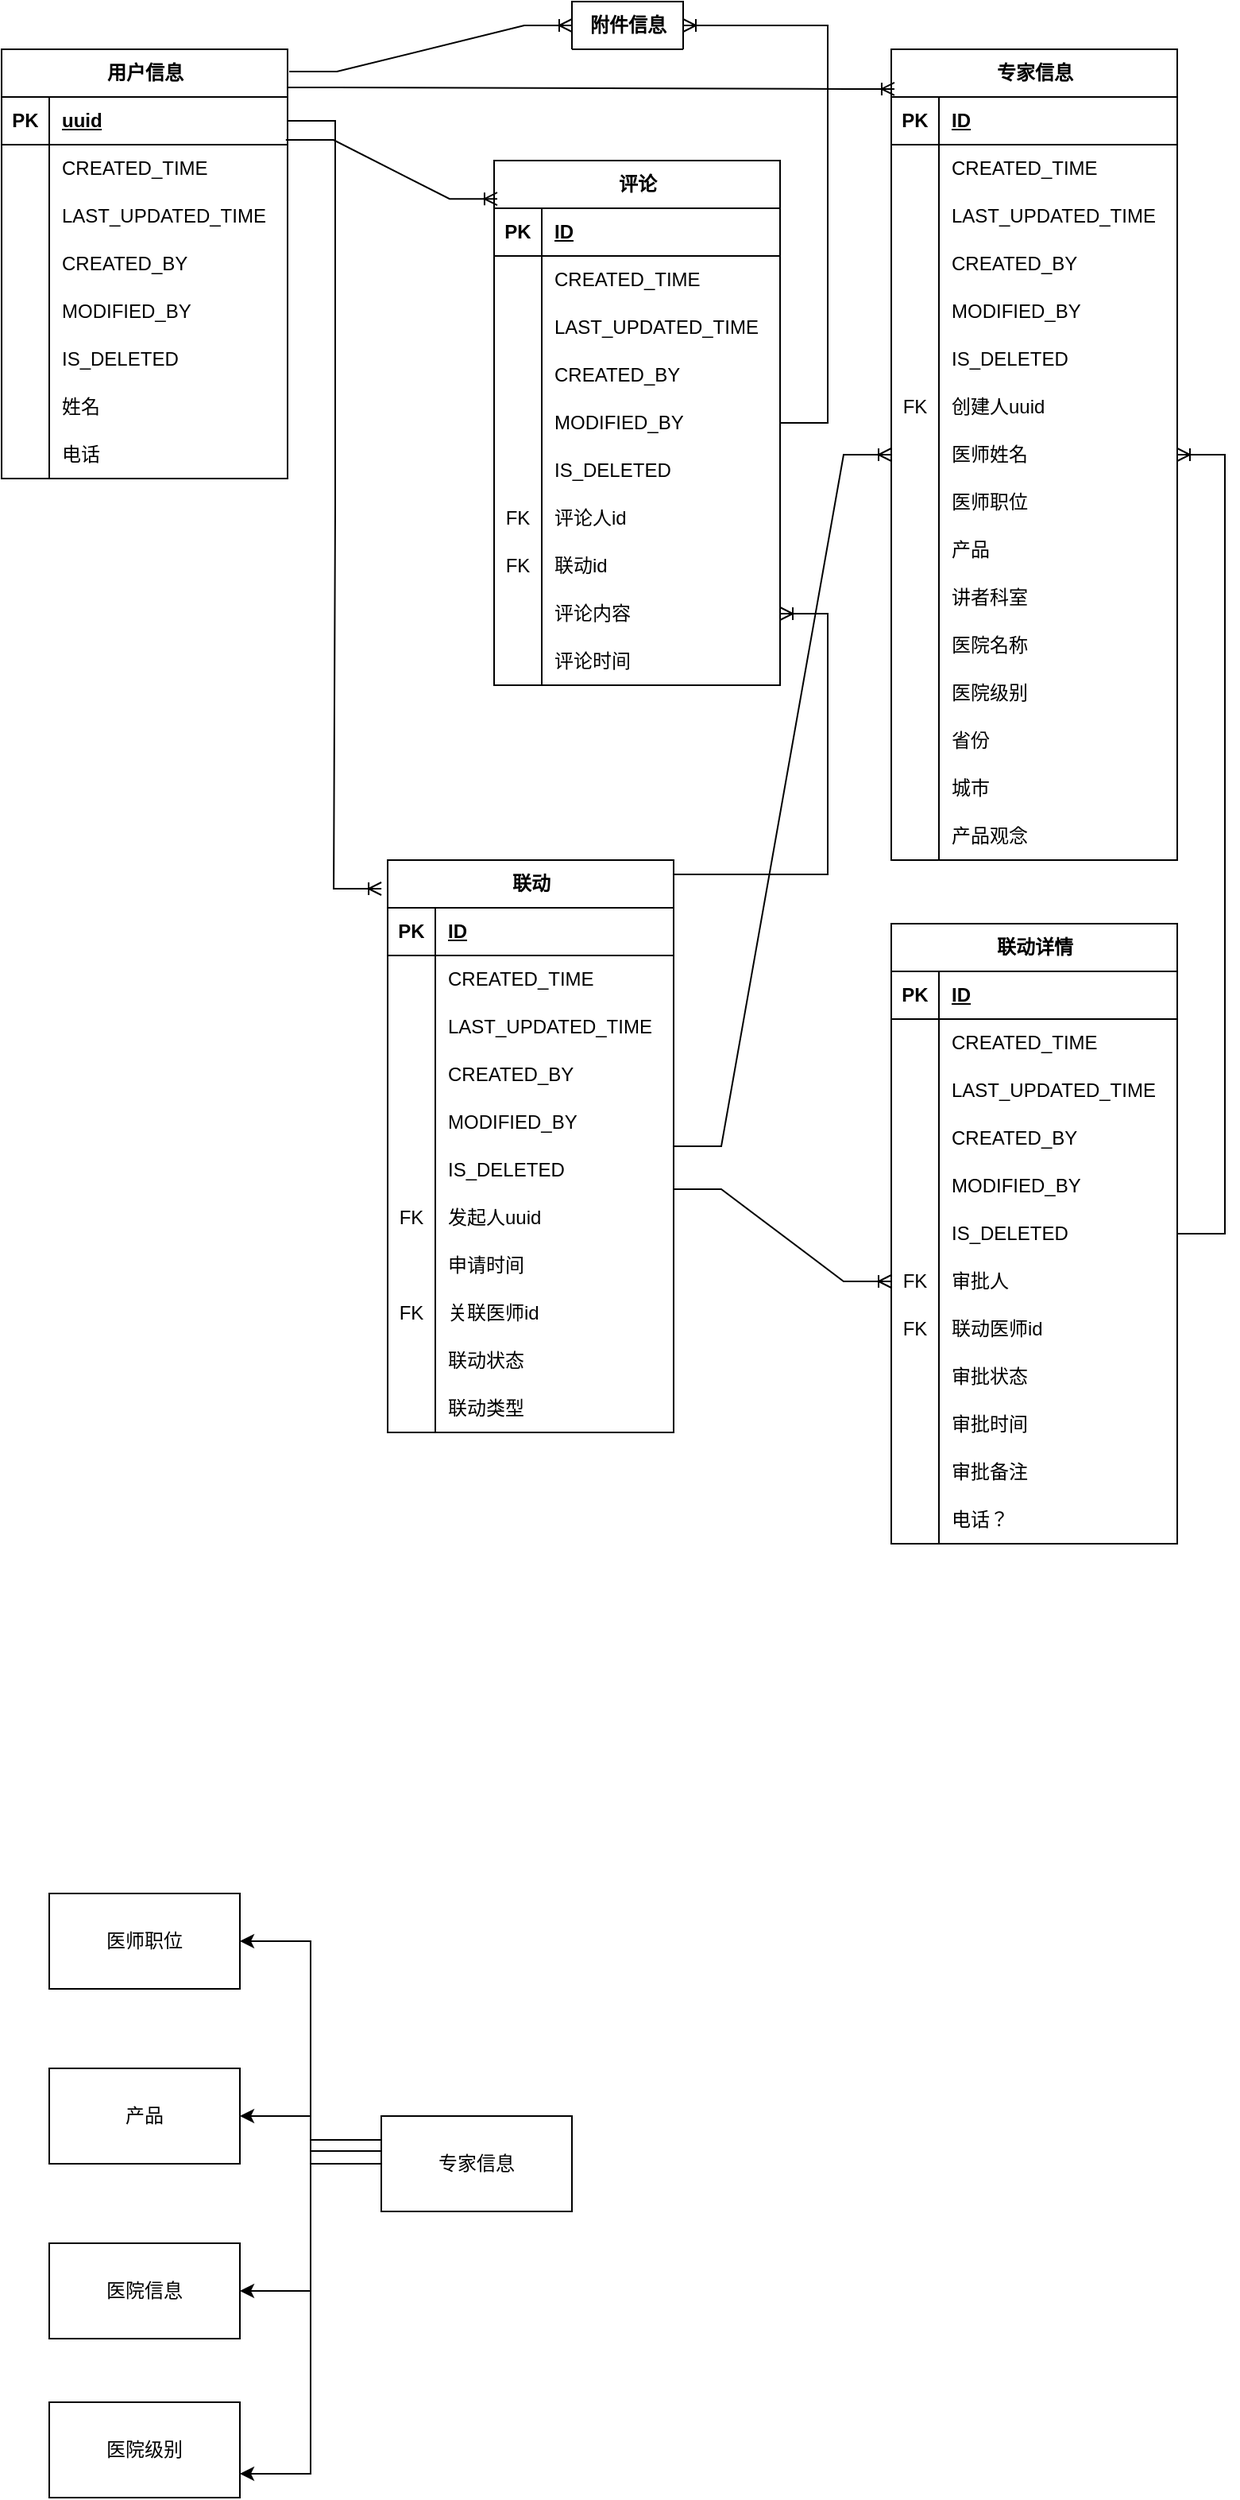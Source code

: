 <mxfile version="26.1.0">
  <diagram name="第 1 页" id="sPOABNRQ_7ew5viz8oiT">
    <mxGraphModel dx="1434" dy="780" grid="1" gridSize="10" guides="1" tooltips="1" connect="1" arrows="1" fold="1" page="1" pageScale="1" pageWidth="827" pageHeight="1169" math="0" shadow="0">
      <root>
        <mxCell id="0" />
        <mxCell id="1" parent="0" />
        <mxCell id="KLiNIxYDT2-JgEHnNiLk-38" style="edgeStyle=orthogonalEdgeStyle;rounded=0;orthogonalLoop=1;jettySize=auto;html=1;entryX=1;entryY=0.5;entryDx=0;entryDy=0;exitX=0.008;exitY=0.367;exitDx=0;exitDy=0;exitPerimeter=0;" edge="1" parent="1" source="KLiNIxYDT2-JgEHnNiLk-3" target="KLiNIxYDT2-JgEHnNiLk-4">
          <mxGeometry relative="1" as="geometry">
            <mxPoint x="289" y="1380" as="sourcePoint" />
          </mxGeometry>
        </mxCell>
        <mxCell id="KLiNIxYDT2-JgEHnNiLk-39" style="edgeStyle=orthogonalEdgeStyle;rounded=0;orthogonalLoop=1;jettySize=auto;html=1;entryX=1;entryY=0.5;entryDx=0;entryDy=0;exitX=0;exitY=0.5;exitDx=0;exitDy=0;" edge="1" parent="1" source="KLiNIxYDT2-JgEHnNiLk-3" target="KLiNIxYDT2-JgEHnNiLk-5">
          <mxGeometry relative="1" as="geometry">
            <mxPoint x="289" y="1380" as="sourcePoint" />
          </mxGeometry>
        </mxCell>
        <mxCell id="KLiNIxYDT2-JgEHnNiLk-40" style="edgeStyle=orthogonalEdgeStyle;rounded=0;orthogonalLoop=1;jettySize=auto;html=1;entryX=1;entryY=0.5;entryDx=0;entryDy=0;exitX=0;exitY=0.25;exitDx=0;exitDy=0;" edge="1" parent="1" source="KLiNIxYDT2-JgEHnNiLk-3" target="KLiNIxYDT2-JgEHnNiLk-6">
          <mxGeometry relative="1" as="geometry">
            <mxPoint x="289" y="1380" as="sourcePoint" />
          </mxGeometry>
        </mxCell>
        <mxCell id="KLiNIxYDT2-JgEHnNiLk-41" style="edgeStyle=orthogonalEdgeStyle;rounded=0;orthogonalLoop=1;jettySize=auto;html=1;entryX=1;entryY=0.75;entryDx=0;entryDy=0;exitX=0;exitY=0.5;exitDx=0;exitDy=0;" edge="1" parent="1" source="KLiNIxYDT2-JgEHnNiLk-3" target="KLiNIxYDT2-JgEHnNiLk-7">
          <mxGeometry relative="1" as="geometry">
            <mxPoint x="289" y="1380" as="sourcePoint" />
          </mxGeometry>
        </mxCell>
        <mxCell id="KLiNIxYDT2-JgEHnNiLk-3" value="专家信息" style="rounded=0;whiteSpace=wrap;html=1;" vertex="1" parent="1">
          <mxGeometry x="268" y="1350" width="120" height="60" as="geometry" />
        </mxCell>
        <mxCell id="KLiNIxYDT2-JgEHnNiLk-4" value="医师职位" style="rounded=0;whiteSpace=wrap;html=1;" vertex="1" parent="1">
          <mxGeometry x="59" y="1210" width="120" height="60" as="geometry" />
        </mxCell>
        <mxCell id="KLiNIxYDT2-JgEHnNiLk-5" value="产品" style="rounded=0;whiteSpace=wrap;html=1;" vertex="1" parent="1">
          <mxGeometry x="59" y="1320" width="120" height="60" as="geometry" />
        </mxCell>
        <mxCell id="KLiNIxYDT2-JgEHnNiLk-6" value="医院信息" style="rounded=0;whiteSpace=wrap;html=1;" vertex="1" parent="1">
          <mxGeometry x="59" y="1430" width="120" height="60" as="geometry" />
        </mxCell>
        <mxCell id="KLiNIxYDT2-JgEHnNiLk-7" value="医院级别" style="rounded=0;whiteSpace=wrap;html=1;" vertex="1" parent="1">
          <mxGeometry x="59" y="1530" width="120" height="60" as="geometry" />
        </mxCell>
        <mxCell id="KLiNIxYDT2-JgEHnNiLk-94" value="用户信息" style="shape=table;startSize=30;container=1;collapsible=1;childLayout=tableLayout;fixedRows=1;rowLines=0;fontStyle=1;align=center;resizeLast=1;html=1;" vertex="1" parent="1">
          <mxGeometry x="29" y="50" width="180" height="270" as="geometry">
            <mxRectangle x="201" y="800" width="70" height="30" as="alternateBounds" />
          </mxGeometry>
        </mxCell>
        <mxCell id="KLiNIxYDT2-JgEHnNiLk-95" value="" style="shape=tableRow;horizontal=0;startSize=0;swimlaneHead=0;swimlaneBody=0;fillColor=none;collapsible=0;dropTarget=0;points=[[0,0.5],[1,0.5]];portConstraint=eastwest;top=0;left=0;right=0;bottom=1;" vertex="1" parent="KLiNIxYDT2-JgEHnNiLk-94">
          <mxGeometry y="30" width="180" height="30" as="geometry" />
        </mxCell>
        <mxCell id="KLiNIxYDT2-JgEHnNiLk-96" value="PK" style="shape=partialRectangle;connectable=0;fillColor=none;top=0;left=0;bottom=0;right=0;fontStyle=1;overflow=hidden;whiteSpace=wrap;html=1;" vertex="1" parent="KLiNIxYDT2-JgEHnNiLk-95">
          <mxGeometry width="30" height="30" as="geometry">
            <mxRectangle width="30" height="30" as="alternateBounds" />
          </mxGeometry>
        </mxCell>
        <mxCell id="KLiNIxYDT2-JgEHnNiLk-97" value="uuid" style="shape=partialRectangle;connectable=0;fillColor=none;top=0;left=0;bottom=0;right=0;align=left;spacingLeft=6;fontStyle=5;overflow=hidden;whiteSpace=wrap;html=1;" vertex="1" parent="KLiNIxYDT2-JgEHnNiLk-95">
          <mxGeometry x="30" width="150" height="30" as="geometry">
            <mxRectangle width="150" height="30" as="alternateBounds" />
          </mxGeometry>
        </mxCell>
        <mxCell id="KLiNIxYDT2-JgEHnNiLk-98" value="" style="shape=tableRow;horizontal=0;startSize=0;swimlaneHead=0;swimlaneBody=0;fillColor=none;collapsible=0;dropTarget=0;points=[[0,0.5],[1,0.5]];portConstraint=eastwest;top=0;left=0;right=0;bottom=0;" vertex="1" parent="KLiNIxYDT2-JgEHnNiLk-94">
          <mxGeometry y="60" width="180" height="30" as="geometry" />
        </mxCell>
        <mxCell id="KLiNIxYDT2-JgEHnNiLk-99" value="" style="shape=partialRectangle;connectable=0;fillColor=none;top=0;left=0;bottom=0;right=0;editable=1;overflow=hidden;whiteSpace=wrap;html=1;" vertex="1" parent="KLiNIxYDT2-JgEHnNiLk-98">
          <mxGeometry width="30" height="30" as="geometry">
            <mxRectangle width="30" height="30" as="alternateBounds" />
          </mxGeometry>
        </mxCell>
        <mxCell id="KLiNIxYDT2-JgEHnNiLk-100" value="CREATED_TIME" style="shape=partialRectangle;connectable=0;fillColor=none;top=0;left=0;bottom=0;right=0;align=left;spacingLeft=6;overflow=hidden;whiteSpace=wrap;html=1;" vertex="1" parent="KLiNIxYDT2-JgEHnNiLk-98">
          <mxGeometry x="30" width="150" height="30" as="geometry">
            <mxRectangle width="150" height="30" as="alternateBounds" />
          </mxGeometry>
        </mxCell>
        <mxCell id="KLiNIxYDT2-JgEHnNiLk-101" value="" style="shape=tableRow;horizontal=0;startSize=0;swimlaneHead=0;swimlaneBody=0;fillColor=none;collapsible=0;dropTarget=0;points=[[0,0.5],[1,0.5]];portConstraint=eastwest;top=0;left=0;right=0;bottom=0;" vertex="1" parent="KLiNIxYDT2-JgEHnNiLk-94">
          <mxGeometry y="90" width="180" height="30" as="geometry" />
        </mxCell>
        <mxCell id="KLiNIxYDT2-JgEHnNiLk-102" value="" style="shape=partialRectangle;connectable=0;fillColor=none;top=0;left=0;bottom=0;right=0;editable=1;overflow=hidden;whiteSpace=wrap;html=1;" vertex="1" parent="KLiNIxYDT2-JgEHnNiLk-101">
          <mxGeometry width="30" height="30" as="geometry">
            <mxRectangle width="30" height="30" as="alternateBounds" />
          </mxGeometry>
        </mxCell>
        <mxCell id="KLiNIxYDT2-JgEHnNiLk-103" value="LAST_UPDATED_TIME" style="shape=partialRectangle;connectable=0;fillColor=none;top=0;left=0;bottom=0;right=0;align=left;spacingLeft=6;overflow=hidden;whiteSpace=wrap;html=1;" vertex="1" parent="KLiNIxYDT2-JgEHnNiLk-101">
          <mxGeometry x="30" width="150" height="30" as="geometry">
            <mxRectangle width="150" height="30" as="alternateBounds" />
          </mxGeometry>
        </mxCell>
        <mxCell id="KLiNIxYDT2-JgEHnNiLk-104" value="" style="shape=tableRow;horizontal=0;startSize=0;swimlaneHead=0;swimlaneBody=0;fillColor=none;collapsible=0;dropTarget=0;points=[[0,0.5],[1,0.5]];portConstraint=eastwest;top=0;left=0;right=0;bottom=0;" vertex="1" parent="KLiNIxYDT2-JgEHnNiLk-94">
          <mxGeometry y="120" width="180" height="30" as="geometry" />
        </mxCell>
        <mxCell id="KLiNIxYDT2-JgEHnNiLk-105" value="&lt;div&gt;&lt;br/&gt;&lt;/div&gt;" style="shape=partialRectangle;connectable=0;fillColor=none;top=0;left=0;bottom=0;right=0;editable=1;overflow=hidden;whiteSpace=wrap;html=1;" vertex="1" parent="KLiNIxYDT2-JgEHnNiLk-104">
          <mxGeometry width="30" height="30" as="geometry">
            <mxRectangle width="30" height="30" as="alternateBounds" />
          </mxGeometry>
        </mxCell>
        <mxCell id="KLiNIxYDT2-JgEHnNiLk-106" value="CREATED_BY" style="shape=partialRectangle;connectable=0;fillColor=none;top=0;left=0;bottom=0;right=0;align=left;spacingLeft=6;overflow=hidden;whiteSpace=wrap;html=1;" vertex="1" parent="KLiNIxYDT2-JgEHnNiLk-104">
          <mxGeometry x="30" width="150" height="30" as="geometry">
            <mxRectangle width="150" height="30" as="alternateBounds" />
          </mxGeometry>
        </mxCell>
        <mxCell id="KLiNIxYDT2-JgEHnNiLk-107" value="" style="shape=tableRow;horizontal=0;startSize=0;swimlaneHead=0;swimlaneBody=0;fillColor=none;collapsible=0;dropTarget=0;points=[[0,0.5],[1,0.5]];portConstraint=eastwest;top=0;left=0;right=0;bottom=0;" vertex="1" parent="KLiNIxYDT2-JgEHnNiLk-94">
          <mxGeometry y="150" width="180" height="30" as="geometry" />
        </mxCell>
        <mxCell id="KLiNIxYDT2-JgEHnNiLk-108" value="&lt;div&gt;&lt;br/&gt;&lt;/div&gt;" style="shape=partialRectangle;connectable=0;fillColor=none;top=0;left=0;bottom=0;right=0;editable=1;overflow=hidden;whiteSpace=wrap;html=1;" vertex="1" parent="KLiNIxYDT2-JgEHnNiLk-107">
          <mxGeometry width="30" height="30" as="geometry">
            <mxRectangle width="30" height="30" as="alternateBounds" />
          </mxGeometry>
        </mxCell>
        <mxCell id="KLiNIxYDT2-JgEHnNiLk-109" value="MODIFIED_BY" style="shape=partialRectangle;connectable=0;fillColor=none;top=0;left=0;bottom=0;right=0;align=left;spacingLeft=6;overflow=hidden;whiteSpace=wrap;html=1;" vertex="1" parent="KLiNIxYDT2-JgEHnNiLk-107">
          <mxGeometry x="30" width="150" height="30" as="geometry">
            <mxRectangle width="150" height="30" as="alternateBounds" />
          </mxGeometry>
        </mxCell>
        <mxCell id="KLiNIxYDT2-JgEHnNiLk-110" value="" style="shape=tableRow;horizontal=0;startSize=0;swimlaneHead=0;swimlaneBody=0;fillColor=none;collapsible=0;dropTarget=0;points=[[0,0.5],[1,0.5]];portConstraint=eastwest;top=0;left=0;right=0;bottom=0;" vertex="1" parent="KLiNIxYDT2-JgEHnNiLk-94">
          <mxGeometry y="180" width="180" height="30" as="geometry" />
        </mxCell>
        <mxCell id="KLiNIxYDT2-JgEHnNiLk-111" value="&lt;div&gt;&lt;br/&gt;&lt;/div&gt;" style="shape=partialRectangle;connectable=0;fillColor=none;top=0;left=0;bottom=0;right=0;editable=1;overflow=hidden;whiteSpace=wrap;html=1;" vertex="1" parent="KLiNIxYDT2-JgEHnNiLk-110">
          <mxGeometry width="30" height="30" as="geometry">
            <mxRectangle width="30" height="30" as="alternateBounds" />
          </mxGeometry>
        </mxCell>
        <mxCell id="KLiNIxYDT2-JgEHnNiLk-112" value="IS_DELETED" style="shape=partialRectangle;connectable=0;fillColor=none;top=0;left=0;bottom=0;right=0;align=left;spacingLeft=6;overflow=hidden;whiteSpace=wrap;html=1;" vertex="1" parent="KLiNIxYDT2-JgEHnNiLk-110">
          <mxGeometry x="30" width="150" height="30" as="geometry">
            <mxRectangle width="150" height="30" as="alternateBounds" />
          </mxGeometry>
        </mxCell>
        <mxCell id="KLiNIxYDT2-JgEHnNiLk-113" value="" style="shape=tableRow;horizontal=0;startSize=0;swimlaneHead=0;swimlaneBody=0;fillColor=none;collapsible=0;dropTarget=0;points=[[0,0.5],[1,0.5]];portConstraint=eastwest;top=0;left=0;right=0;bottom=0;" vertex="1" parent="KLiNIxYDT2-JgEHnNiLk-94">
          <mxGeometry y="210" width="180" height="30" as="geometry" />
        </mxCell>
        <mxCell id="KLiNIxYDT2-JgEHnNiLk-114" value="&lt;div&gt;&lt;br/&gt;&lt;/div&gt;" style="shape=partialRectangle;connectable=0;fillColor=none;top=0;left=0;bottom=0;right=0;editable=1;overflow=hidden;whiteSpace=wrap;html=1;" vertex="1" parent="KLiNIxYDT2-JgEHnNiLk-113">
          <mxGeometry width="30" height="30" as="geometry">
            <mxRectangle width="30" height="30" as="alternateBounds" />
          </mxGeometry>
        </mxCell>
        <mxCell id="KLiNIxYDT2-JgEHnNiLk-115" value="姓名" style="shape=partialRectangle;connectable=0;fillColor=none;top=0;left=0;bottom=0;right=0;align=left;spacingLeft=6;overflow=hidden;whiteSpace=wrap;html=1;" vertex="1" parent="KLiNIxYDT2-JgEHnNiLk-113">
          <mxGeometry x="30" width="150" height="30" as="geometry">
            <mxRectangle width="150" height="30" as="alternateBounds" />
          </mxGeometry>
        </mxCell>
        <mxCell id="KLiNIxYDT2-JgEHnNiLk-116" value="" style="shape=tableRow;horizontal=0;startSize=0;swimlaneHead=0;swimlaneBody=0;fillColor=none;collapsible=0;dropTarget=0;points=[[0,0.5],[1,0.5]];portConstraint=eastwest;top=0;left=0;right=0;bottom=0;" vertex="1" parent="KLiNIxYDT2-JgEHnNiLk-94">
          <mxGeometry y="240" width="180" height="30" as="geometry" />
        </mxCell>
        <mxCell id="KLiNIxYDT2-JgEHnNiLk-117" value="" style="shape=partialRectangle;connectable=0;fillColor=none;top=0;left=0;bottom=0;right=0;editable=1;overflow=hidden;whiteSpace=wrap;html=1;" vertex="1" parent="KLiNIxYDT2-JgEHnNiLk-116">
          <mxGeometry width="30" height="30" as="geometry">
            <mxRectangle width="30" height="30" as="alternateBounds" />
          </mxGeometry>
        </mxCell>
        <mxCell id="KLiNIxYDT2-JgEHnNiLk-118" value="电话" style="shape=partialRectangle;connectable=0;fillColor=none;top=0;left=0;bottom=0;right=0;align=left;spacingLeft=6;overflow=hidden;whiteSpace=wrap;html=1;" vertex="1" parent="KLiNIxYDT2-JgEHnNiLk-116">
          <mxGeometry x="30" width="150" height="30" as="geometry">
            <mxRectangle width="150" height="30" as="alternateBounds" />
          </mxGeometry>
        </mxCell>
        <mxCell id="KLiNIxYDT2-JgEHnNiLk-119" value="附件信息" style="shape=table;startSize=30;container=1;collapsible=1;childLayout=tableLayout;fixedRows=1;rowLines=0;fontStyle=1;align=center;resizeLast=1;html=1;" vertex="1" collapsed="1" parent="1">
          <mxGeometry x="388" y="20" width="70" height="30" as="geometry">
            <mxRectangle x="390" y="560" width="180" height="300" as="alternateBounds" />
          </mxGeometry>
        </mxCell>
        <mxCell id="KLiNIxYDT2-JgEHnNiLk-120" value="" style="shape=tableRow;horizontal=0;startSize=0;swimlaneHead=0;swimlaneBody=0;fillColor=none;collapsible=0;dropTarget=0;points=[[0,0.5],[1,0.5]];portConstraint=eastwest;top=0;left=0;right=0;bottom=1;" vertex="1" parent="KLiNIxYDT2-JgEHnNiLk-119">
          <mxGeometry y="30" width="180" height="30" as="geometry" />
        </mxCell>
        <mxCell id="KLiNIxYDT2-JgEHnNiLk-121" value="PK" style="shape=partialRectangle;connectable=0;fillColor=none;top=0;left=0;bottom=0;right=0;fontStyle=1;overflow=hidden;whiteSpace=wrap;html=1;" vertex="1" parent="KLiNIxYDT2-JgEHnNiLk-120">
          <mxGeometry width="30" height="30" as="geometry">
            <mxRectangle width="30" height="30" as="alternateBounds" />
          </mxGeometry>
        </mxCell>
        <mxCell id="KLiNIxYDT2-JgEHnNiLk-122" value="ID" style="shape=partialRectangle;connectable=0;fillColor=none;top=0;left=0;bottom=0;right=0;align=left;spacingLeft=6;fontStyle=5;overflow=hidden;whiteSpace=wrap;html=1;" vertex="1" parent="KLiNIxYDT2-JgEHnNiLk-120">
          <mxGeometry x="30" width="150" height="30" as="geometry">
            <mxRectangle width="150" height="30" as="alternateBounds" />
          </mxGeometry>
        </mxCell>
        <mxCell id="KLiNIxYDT2-JgEHnNiLk-123" value="" style="shape=tableRow;horizontal=0;startSize=0;swimlaneHead=0;swimlaneBody=0;fillColor=none;collapsible=0;dropTarget=0;points=[[0,0.5],[1,0.5]];portConstraint=eastwest;top=0;left=0;right=0;bottom=0;" vertex="1" parent="KLiNIxYDT2-JgEHnNiLk-119">
          <mxGeometry y="60" width="180" height="30" as="geometry" />
        </mxCell>
        <mxCell id="KLiNIxYDT2-JgEHnNiLk-124" value="" style="shape=partialRectangle;connectable=0;fillColor=none;top=0;left=0;bottom=0;right=0;editable=1;overflow=hidden;whiteSpace=wrap;html=1;" vertex="1" parent="KLiNIxYDT2-JgEHnNiLk-123">
          <mxGeometry width="30" height="30" as="geometry">
            <mxRectangle width="30" height="30" as="alternateBounds" />
          </mxGeometry>
        </mxCell>
        <mxCell id="KLiNIxYDT2-JgEHnNiLk-125" value="CREATED_TIME" style="shape=partialRectangle;connectable=0;fillColor=none;top=0;left=0;bottom=0;right=0;align=left;spacingLeft=6;overflow=hidden;whiteSpace=wrap;html=1;" vertex="1" parent="KLiNIxYDT2-JgEHnNiLk-123">
          <mxGeometry x="30" width="150" height="30" as="geometry">
            <mxRectangle width="150" height="30" as="alternateBounds" />
          </mxGeometry>
        </mxCell>
        <mxCell id="KLiNIxYDT2-JgEHnNiLk-126" value="" style="shape=tableRow;horizontal=0;startSize=0;swimlaneHead=0;swimlaneBody=0;fillColor=none;collapsible=0;dropTarget=0;points=[[0,0.5],[1,0.5]];portConstraint=eastwest;top=0;left=0;right=0;bottom=0;" vertex="1" parent="KLiNIxYDT2-JgEHnNiLk-119">
          <mxGeometry y="90" width="180" height="30" as="geometry" />
        </mxCell>
        <mxCell id="KLiNIxYDT2-JgEHnNiLk-127" value="" style="shape=partialRectangle;connectable=0;fillColor=none;top=0;left=0;bottom=0;right=0;editable=1;overflow=hidden;whiteSpace=wrap;html=1;" vertex="1" parent="KLiNIxYDT2-JgEHnNiLk-126">
          <mxGeometry width="30" height="30" as="geometry">
            <mxRectangle width="30" height="30" as="alternateBounds" />
          </mxGeometry>
        </mxCell>
        <mxCell id="KLiNIxYDT2-JgEHnNiLk-128" value="LAST_UPDATED_TIME" style="shape=partialRectangle;connectable=0;fillColor=none;top=0;left=0;bottom=0;right=0;align=left;spacingLeft=6;overflow=hidden;whiteSpace=wrap;html=1;" vertex="1" parent="KLiNIxYDT2-JgEHnNiLk-126">
          <mxGeometry x="30" width="150" height="30" as="geometry">
            <mxRectangle width="150" height="30" as="alternateBounds" />
          </mxGeometry>
        </mxCell>
        <mxCell id="KLiNIxYDT2-JgEHnNiLk-129" value="" style="shape=tableRow;horizontal=0;startSize=0;swimlaneHead=0;swimlaneBody=0;fillColor=none;collapsible=0;dropTarget=0;points=[[0,0.5],[1,0.5]];portConstraint=eastwest;top=0;left=0;right=0;bottom=0;" vertex="1" parent="KLiNIxYDT2-JgEHnNiLk-119">
          <mxGeometry y="120" width="180" height="30" as="geometry" />
        </mxCell>
        <mxCell id="KLiNIxYDT2-JgEHnNiLk-130" value="&lt;div&gt;&lt;br/&gt;&lt;/div&gt;" style="shape=partialRectangle;connectable=0;fillColor=none;top=0;left=0;bottom=0;right=0;editable=1;overflow=hidden;whiteSpace=wrap;html=1;" vertex="1" parent="KLiNIxYDT2-JgEHnNiLk-129">
          <mxGeometry width="30" height="30" as="geometry">
            <mxRectangle width="30" height="30" as="alternateBounds" />
          </mxGeometry>
        </mxCell>
        <mxCell id="KLiNIxYDT2-JgEHnNiLk-131" value="CREATED_BY" style="shape=partialRectangle;connectable=0;fillColor=none;top=0;left=0;bottom=0;right=0;align=left;spacingLeft=6;overflow=hidden;whiteSpace=wrap;html=1;" vertex="1" parent="KLiNIxYDT2-JgEHnNiLk-129">
          <mxGeometry x="30" width="150" height="30" as="geometry">
            <mxRectangle width="150" height="30" as="alternateBounds" />
          </mxGeometry>
        </mxCell>
        <mxCell id="KLiNIxYDT2-JgEHnNiLk-132" value="" style="shape=tableRow;horizontal=0;startSize=0;swimlaneHead=0;swimlaneBody=0;fillColor=none;collapsible=0;dropTarget=0;points=[[0,0.5],[1,0.5]];portConstraint=eastwest;top=0;left=0;right=0;bottom=0;" vertex="1" parent="KLiNIxYDT2-JgEHnNiLk-119">
          <mxGeometry y="150" width="180" height="30" as="geometry" />
        </mxCell>
        <mxCell id="KLiNIxYDT2-JgEHnNiLk-133" value="&lt;div&gt;&lt;br/&gt;&lt;/div&gt;" style="shape=partialRectangle;connectable=0;fillColor=none;top=0;left=0;bottom=0;right=0;editable=1;overflow=hidden;whiteSpace=wrap;html=1;" vertex="1" parent="KLiNIxYDT2-JgEHnNiLk-132">
          <mxGeometry width="30" height="30" as="geometry">
            <mxRectangle width="30" height="30" as="alternateBounds" />
          </mxGeometry>
        </mxCell>
        <mxCell id="KLiNIxYDT2-JgEHnNiLk-134" value="MODIFIED_BY" style="shape=partialRectangle;connectable=0;fillColor=none;top=0;left=0;bottom=0;right=0;align=left;spacingLeft=6;overflow=hidden;whiteSpace=wrap;html=1;" vertex="1" parent="KLiNIxYDT2-JgEHnNiLk-132">
          <mxGeometry x="30" width="150" height="30" as="geometry">
            <mxRectangle width="150" height="30" as="alternateBounds" />
          </mxGeometry>
        </mxCell>
        <mxCell id="KLiNIxYDT2-JgEHnNiLk-135" value="" style="shape=tableRow;horizontal=0;startSize=0;swimlaneHead=0;swimlaneBody=0;fillColor=none;collapsible=0;dropTarget=0;points=[[0,0.5],[1,0.5]];portConstraint=eastwest;top=0;left=0;right=0;bottom=0;" vertex="1" parent="KLiNIxYDT2-JgEHnNiLk-119">
          <mxGeometry y="180" width="180" height="30" as="geometry" />
        </mxCell>
        <mxCell id="KLiNIxYDT2-JgEHnNiLk-136" value="&lt;div&gt;&lt;br/&gt;&lt;/div&gt;" style="shape=partialRectangle;connectable=0;fillColor=none;top=0;left=0;bottom=0;right=0;editable=1;overflow=hidden;whiteSpace=wrap;html=1;" vertex="1" parent="KLiNIxYDT2-JgEHnNiLk-135">
          <mxGeometry width="30" height="30" as="geometry">
            <mxRectangle width="30" height="30" as="alternateBounds" />
          </mxGeometry>
        </mxCell>
        <mxCell id="KLiNIxYDT2-JgEHnNiLk-137" value="IS_DELETED" style="shape=partialRectangle;connectable=0;fillColor=none;top=0;left=0;bottom=0;right=0;align=left;spacingLeft=6;overflow=hidden;whiteSpace=wrap;html=1;" vertex="1" parent="KLiNIxYDT2-JgEHnNiLk-135">
          <mxGeometry x="30" width="150" height="30" as="geometry">
            <mxRectangle width="150" height="30" as="alternateBounds" />
          </mxGeometry>
        </mxCell>
        <mxCell id="KLiNIxYDT2-JgEHnNiLk-138" value="" style="shape=tableRow;horizontal=0;startSize=0;swimlaneHead=0;swimlaneBody=0;fillColor=none;collapsible=0;dropTarget=0;points=[[0,0.5],[1,0.5]];portConstraint=eastwest;top=0;left=0;right=0;bottom=0;" vertex="1" parent="KLiNIxYDT2-JgEHnNiLk-119">
          <mxGeometry y="210" width="180" height="30" as="geometry" />
        </mxCell>
        <mxCell id="KLiNIxYDT2-JgEHnNiLk-139" value="" style="shape=partialRectangle;connectable=0;fillColor=none;top=0;left=0;bottom=0;right=0;editable=1;overflow=hidden;whiteSpace=wrap;html=1;" vertex="1" parent="KLiNIxYDT2-JgEHnNiLk-138">
          <mxGeometry width="30" height="30" as="geometry">
            <mxRectangle width="30" height="30" as="alternateBounds" />
          </mxGeometry>
        </mxCell>
        <mxCell id="KLiNIxYDT2-JgEHnNiLk-140" value="附件来源类型" style="shape=partialRectangle;connectable=0;fillColor=none;top=0;left=0;bottom=0;right=0;align=left;spacingLeft=6;overflow=hidden;whiteSpace=wrap;html=1;" vertex="1" parent="KLiNIxYDT2-JgEHnNiLk-138">
          <mxGeometry x="30" width="150" height="30" as="geometry">
            <mxRectangle width="150" height="30" as="alternateBounds" />
          </mxGeometry>
        </mxCell>
        <mxCell id="KLiNIxYDT2-JgEHnNiLk-144" value="" style="shape=tableRow;horizontal=0;startSize=0;swimlaneHead=0;swimlaneBody=0;fillColor=none;collapsible=0;dropTarget=0;points=[[0,0.5],[1,0.5]];portConstraint=eastwest;top=0;left=0;right=0;bottom=0;" vertex="1" parent="KLiNIxYDT2-JgEHnNiLk-119">
          <mxGeometry y="240" width="180" height="30" as="geometry" />
        </mxCell>
        <mxCell id="KLiNIxYDT2-JgEHnNiLk-145" value="&lt;div&gt;FK&lt;/div&gt;" style="shape=partialRectangle;connectable=0;fillColor=none;top=0;left=0;bottom=0;right=0;editable=1;overflow=hidden;whiteSpace=wrap;html=1;" vertex="1" parent="KLiNIxYDT2-JgEHnNiLk-144">
          <mxGeometry width="30" height="30" as="geometry">
            <mxRectangle width="30" height="30" as="alternateBounds" />
          </mxGeometry>
        </mxCell>
        <mxCell id="KLiNIxYDT2-JgEHnNiLk-146" value="附件来源id" style="shape=partialRectangle;connectable=0;fillColor=none;top=0;left=0;bottom=0;right=0;align=left;spacingLeft=6;overflow=hidden;whiteSpace=wrap;html=1;" vertex="1" parent="KLiNIxYDT2-JgEHnNiLk-144">
          <mxGeometry x="30" width="150" height="30" as="geometry">
            <mxRectangle width="150" height="30" as="alternateBounds" />
          </mxGeometry>
        </mxCell>
        <mxCell id="KLiNIxYDT2-JgEHnNiLk-141" value="" style="shape=tableRow;horizontal=0;startSize=0;swimlaneHead=0;swimlaneBody=0;fillColor=none;collapsible=0;dropTarget=0;points=[[0,0.5],[1,0.5]];portConstraint=eastwest;top=0;left=0;right=0;bottom=0;" vertex="1" parent="KLiNIxYDT2-JgEHnNiLk-119">
          <mxGeometry y="270" width="180" height="30" as="geometry" />
        </mxCell>
        <mxCell id="KLiNIxYDT2-JgEHnNiLk-142" value="&lt;div&gt;&lt;br/&gt;&lt;/div&gt;" style="shape=partialRectangle;connectable=0;fillColor=none;top=0;left=0;bottom=0;right=0;editable=1;overflow=hidden;whiteSpace=wrap;html=1;" vertex="1" parent="KLiNIxYDT2-JgEHnNiLk-141">
          <mxGeometry width="30" height="30" as="geometry">
            <mxRectangle width="30" height="30" as="alternateBounds" />
          </mxGeometry>
        </mxCell>
        <mxCell id="KLiNIxYDT2-JgEHnNiLk-143" value="附件url" style="shape=partialRectangle;connectable=0;fillColor=none;top=0;left=0;bottom=0;right=0;align=left;spacingLeft=6;overflow=hidden;whiteSpace=wrap;html=1;" vertex="1" parent="KLiNIxYDT2-JgEHnNiLk-141">
          <mxGeometry x="30" width="150" height="30" as="geometry">
            <mxRectangle width="150" height="30" as="alternateBounds" />
          </mxGeometry>
        </mxCell>
        <mxCell id="KLiNIxYDT2-JgEHnNiLk-147" value="" style="edgeStyle=entityRelationEdgeStyle;fontSize=12;html=1;endArrow=ERoneToMany;rounded=0;entryX=0;entryY=0.5;entryDx=0;entryDy=0;exitX=1.006;exitY=0.052;exitDx=0;exitDy=0;exitPerimeter=0;" edge="1" parent="1" source="KLiNIxYDT2-JgEHnNiLk-94" target="KLiNIxYDT2-JgEHnNiLk-119">
          <mxGeometry width="100" height="100" relative="1" as="geometry">
            <mxPoint x="359" y="110" as="sourcePoint" />
            <mxPoint x="389" y="60" as="targetPoint" />
          </mxGeometry>
        </mxCell>
        <mxCell id="KLiNIxYDT2-JgEHnNiLk-148" value="专家信息" style="shape=table;startSize=30;container=1;collapsible=1;childLayout=tableLayout;fixedRows=1;rowLines=0;fontStyle=1;align=center;resizeLast=1;html=1;" vertex="1" parent="1">
          <mxGeometry x="589" y="50" width="180" height="510" as="geometry">
            <mxRectangle x="120" y="820" width="70" height="30" as="alternateBounds" />
          </mxGeometry>
        </mxCell>
        <mxCell id="KLiNIxYDT2-JgEHnNiLk-149" value="" style="shape=tableRow;horizontal=0;startSize=0;swimlaneHead=0;swimlaneBody=0;fillColor=none;collapsible=0;dropTarget=0;points=[[0,0.5],[1,0.5]];portConstraint=eastwest;top=0;left=0;right=0;bottom=1;" vertex="1" parent="KLiNIxYDT2-JgEHnNiLk-148">
          <mxGeometry y="30" width="180" height="30" as="geometry" />
        </mxCell>
        <mxCell id="KLiNIxYDT2-JgEHnNiLk-150" value="PK" style="shape=partialRectangle;connectable=0;fillColor=none;top=0;left=0;bottom=0;right=0;fontStyle=1;overflow=hidden;whiteSpace=wrap;html=1;" vertex="1" parent="KLiNIxYDT2-JgEHnNiLk-149">
          <mxGeometry width="30" height="30" as="geometry">
            <mxRectangle width="30" height="30" as="alternateBounds" />
          </mxGeometry>
        </mxCell>
        <mxCell id="KLiNIxYDT2-JgEHnNiLk-151" value="ID" style="shape=partialRectangle;connectable=0;fillColor=none;top=0;left=0;bottom=0;right=0;align=left;spacingLeft=6;fontStyle=5;overflow=hidden;whiteSpace=wrap;html=1;" vertex="1" parent="KLiNIxYDT2-JgEHnNiLk-149">
          <mxGeometry x="30" width="150" height="30" as="geometry">
            <mxRectangle width="150" height="30" as="alternateBounds" />
          </mxGeometry>
        </mxCell>
        <mxCell id="KLiNIxYDT2-JgEHnNiLk-152" value="" style="shape=tableRow;horizontal=0;startSize=0;swimlaneHead=0;swimlaneBody=0;fillColor=none;collapsible=0;dropTarget=0;points=[[0,0.5],[1,0.5]];portConstraint=eastwest;top=0;left=0;right=0;bottom=0;" vertex="1" parent="KLiNIxYDT2-JgEHnNiLk-148">
          <mxGeometry y="60" width="180" height="30" as="geometry" />
        </mxCell>
        <mxCell id="KLiNIxYDT2-JgEHnNiLk-153" value="" style="shape=partialRectangle;connectable=0;fillColor=none;top=0;left=0;bottom=0;right=0;editable=1;overflow=hidden;whiteSpace=wrap;html=1;" vertex="1" parent="KLiNIxYDT2-JgEHnNiLk-152">
          <mxGeometry width="30" height="30" as="geometry">
            <mxRectangle width="30" height="30" as="alternateBounds" />
          </mxGeometry>
        </mxCell>
        <mxCell id="KLiNIxYDT2-JgEHnNiLk-154" value="CREATED_TIME" style="shape=partialRectangle;connectable=0;fillColor=none;top=0;left=0;bottom=0;right=0;align=left;spacingLeft=6;overflow=hidden;whiteSpace=wrap;html=1;" vertex="1" parent="KLiNIxYDT2-JgEHnNiLk-152">
          <mxGeometry x="30" width="150" height="30" as="geometry">
            <mxRectangle width="150" height="30" as="alternateBounds" />
          </mxGeometry>
        </mxCell>
        <mxCell id="KLiNIxYDT2-JgEHnNiLk-155" value="" style="shape=tableRow;horizontal=0;startSize=0;swimlaneHead=0;swimlaneBody=0;fillColor=none;collapsible=0;dropTarget=0;points=[[0,0.5],[1,0.5]];portConstraint=eastwest;top=0;left=0;right=0;bottom=0;" vertex="1" parent="KLiNIxYDT2-JgEHnNiLk-148">
          <mxGeometry y="90" width="180" height="30" as="geometry" />
        </mxCell>
        <mxCell id="KLiNIxYDT2-JgEHnNiLk-156" value="" style="shape=partialRectangle;connectable=0;fillColor=none;top=0;left=0;bottom=0;right=0;editable=1;overflow=hidden;whiteSpace=wrap;html=1;" vertex="1" parent="KLiNIxYDT2-JgEHnNiLk-155">
          <mxGeometry width="30" height="30" as="geometry">
            <mxRectangle width="30" height="30" as="alternateBounds" />
          </mxGeometry>
        </mxCell>
        <mxCell id="KLiNIxYDT2-JgEHnNiLk-157" value="LAST_UPDATED_TIME" style="shape=partialRectangle;connectable=0;fillColor=none;top=0;left=0;bottom=0;right=0;align=left;spacingLeft=6;overflow=hidden;whiteSpace=wrap;html=1;" vertex="1" parent="KLiNIxYDT2-JgEHnNiLk-155">
          <mxGeometry x="30" width="150" height="30" as="geometry">
            <mxRectangle width="150" height="30" as="alternateBounds" />
          </mxGeometry>
        </mxCell>
        <mxCell id="KLiNIxYDT2-JgEHnNiLk-158" value="" style="shape=tableRow;horizontal=0;startSize=0;swimlaneHead=0;swimlaneBody=0;fillColor=none;collapsible=0;dropTarget=0;points=[[0,0.5],[1,0.5]];portConstraint=eastwest;top=0;left=0;right=0;bottom=0;" vertex="1" parent="KLiNIxYDT2-JgEHnNiLk-148">
          <mxGeometry y="120" width="180" height="30" as="geometry" />
        </mxCell>
        <mxCell id="KLiNIxYDT2-JgEHnNiLk-159" value="&lt;div&gt;&lt;br/&gt;&lt;/div&gt;" style="shape=partialRectangle;connectable=0;fillColor=none;top=0;left=0;bottom=0;right=0;editable=1;overflow=hidden;whiteSpace=wrap;html=1;" vertex="1" parent="KLiNIxYDT2-JgEHnNiLk-158">
          <mxGeometry width="30" height="30" as="geometry">
            <mxRectangle width="30" height="30" as="alternateBounds" />
          </mxGeometry>
        </mxCell>
        <mxCell id="KLiNIxYDT2-JgEHnNiLk-160" value="CREATED_BY" style="shape=partialRectangle;connectable=0;fillColor=none;top=0;left=0;bottom=0;right=0;align=left;spacingLeft=6;overflow=hidden;whiteSpace=wrap;html=1;" vertex="1" parent="KLiNIxYDT2-JgEHnNiLk-158">
          <mxGeometry x="30" width="150" height="30" as="geometry">
            <mxRectangle width="150" height="30" as="alternateBounds" />
          </mxGeometry>
        </mxCell>
        <mxCell id="KLiNIxYDT2-JgEHnNiLk-161" value="" style="shape=tableRow;horizontal=0;startSize=0;swimlaneHead=0;swimlaneBody=0;fillColor=none;collapsible=0;dropTarget=0;points=[[0,0.5],[1,0.5]];portConstraint=eastwest;top=0;left=0;right=0;bottom=0;" vertex="1" parent="KLiNIxYDT2-JgEHnNiLk-148">
          <mxGeometry y="150" width="180" height="30" as="geometry" />
        </mxCell>
        <mxCell id="KLiNIxYDT2-JgEHnNiLk-162" value="&lt;div&gt;&lt;br/&gt;&lt;/div&gt;" style="shape=partialRectangle;connectable=0;fillColor=none;top=0;left=0;bottom=0;right=0;editable=1;overflow=hidden;whiteSpace=wrap;html=1;" vertex="1" parent="KLiNIxYDT2-JgEHnNiLk-161">
          <mxGeometry width="30" height="30" as="geometry">
            <mxRectangle width="30" height="30" as="alternateBounds" />
          </mxGeometry>
        </mxCell>
        <mxCell id="KLiNIxYDT2-JgEHnNiLk-163" value="MODIFIED_BY" style="shape=partialRectangle;connectable=0;fillColor=none;top=0;left=0;bottom=0;right=0;align=left;spacingLeft=6;overflow=hidden;whiteSpace=wrap;html=1;" vertex="1" parent="KLiNIxYDT2-JgEHnNiLk-161">
          <mxGeometry x="30" width="150" height="30" as="geometry">
            <mxRectangle width="150" height="30" as="alternateBounds" />
          </mxGeometry>
        </mxCell>
        <mxCell id="KLiNIxYDT2-JgEHnNiLk-164" value="" style="shape=tableRow;horizontal=0;startSize=0;swimlaneHead=0;swimlaneBody=0;fillColor=none;collapsible=0;dropTarget=0;points=[[0,0.5],[1,0.5]];portConstraint=eastwest;top=0;left=0;right=0;bottom=0;" vertex="1" parent="KLiNIxYDT2-JgEHnNiLk-148">
          <mxGeometry y="180" width="180" height="30" as="geometry" />
        </mxCell>
        <mxCell id="KLiNIxYDT2-JgEHnNiLk-165" value="&lt;div&gt;&lt;br/&gt;&lt;/div&gt;" style="shape=partialRectangle;connectable=0;fillColor=none;top=0;left=0;bottom=0;right=0;editable=1;overflow=hidden;whiteSpace=wrap;html=1;" vertex="1" parent="KLiNIxYDT2-JgEHnNiLk-164">
          <mxGeometry width="30" height="30" as="geometry">
            <mxRectangle width="30" height="30" as="alternateBounds" />
          </mxGeometry>
        </mxCell>
        <mxCell id="KLiNIxYDT2-JgEHnNiLk-166" value="IS_DELETED" style="shape=partialRectangle;connectable=0;fillColor=none;top=0;left=0;bottom=0;right=0;align=left;spacingLeft=6;overflow=hidden;whiteSpace=wrap;html=1;" vertex="1" parent="KLiNIxYDT2-JgEHnNiLk-164">
          <mxGeometry x="30" width="150" height="30" as="geometry">
            <mxRectangle width="150" height="30" as="alternateBounds" />
          </mxGeometry>
        </mxCell>
        <mxCell id="KLiNIxYDT2-JgEHnNiLk-186" value="" style="shape=tableRow;horizontal=0;startSize=0;swimlaneHead=0;swimlaneBody=0;fillColor=none;collapsible=0;dropTarget=0;points=[[0,0.5],[1,0.5]];portConstraint=eastwest;top=0;left=0;right=0;bottom=0;" vertex="1" parent="KLiNIxYDT2-JgEHnNiLk-148">
          <mxGeometry y="210" width="180" height="30" as="geometry" />
        </mxCell>
        <mxCell id="KLiNIxYDT2-JgEHnNiLk-187" value="&lt;div&gt;FK&lt;/div&gt;" style="shape=partialRectangle;connectable=0;fillColor=none;top=0;left=0;bottom=0;right=0;editable=1;overflow=hidden;whiteSpace=wrap;html=1;" vertex="1" parent="KLiNIxYDT2-JgEHnNiLk-186">
          <mxGeometry width="30" height="30" as="geometry">
            <mxRectangle width="30" height="30" as="alternateBounds" />
          </mxGeometry>
        </mxCell>
        <mxCell id="KLiNIxYDT2-JgEHnNiLk-188" value="创建人uuid" style="shape=partialRectangle;connectable=0;fillColor=none;top=0;left=0;bottom=0;right=0;align=left;spacingLeft=6;overflow=hidden;whiteSpace=wrap;html=1;" vertex="1" parent="KLiNIxYDT2-JgEHnNiLk-186">
          <mxGeometry x="30" width="150" height="30" as="geometry">
            <mxRectangle width="150" height="30" as="alternateBounds" />
          </mxGeometry>
        </mxCell>
        <mxCell id="KLiNIxYDT2-JgEHnNiLk-189" value="" style="shape=tableRow;horizontal=0;startSize=0;swimlaneHead=0;swimlaneBody=0;fillColor=none;collapsible=0;dropTarget=0;points=[[0,0.5],[1,0.5]];portConstraint=eastwest;top=0;left=0;right=0;bottom=0;" vertex="1" parent="KLiNIxYDT2-JgEHnNiLk-148">
          <mxGeometry y="240" width="180" height="30" as="geometry" />
        </mxCell>
        <mxCell id="KLiNIxYDT2-JgEHnNiLk-190" value="&lt;div&gt;&lt;br/&gt;&lt;/div&gt;" style="shape=partialRectangle;connectable=0;fillColor=none;top=0;left=0;bottom=0;right=0;editable=1;overflow=hidden;whiteSpace=wrap;html=1;" vertex="1" parent="KLiNIxYDT2-JgEHnNiLk-189">
          <mxGeometry width="30" height="30" as="geometry">
            <mxRectangle width="30" height="30" as="alternateBounds" />
          </mxGeometry>
        </mxCell>
        <mxCell id="KLiNIxYDT2-JgEHnNiLk-191" value="医师姓名" style="shape=partialRectangle;connectable=0;fillColor=none;top=0;left=0;bottom=0;right=0;align=left;spacingLeft=6;overflow=hidden;whiteSpace=wrap;html=1;" vertex="1" parent="KLiNIxYDT2-JgEHnNiLk-189">
          <mxGeometry x="30" width="150" height="30" as="geometry">
            <mxRectangle width="150" height="30" as="alternateBounds" />
          </mxGeometry>
        </mxCell>
        <mxCell id="KLiNIxYDT2-JgEHnNiLk-192" value="" style="shape=tableRow;horizontal=0;startSize=0;swimlaneHead=0;swimlaneBody=0;fillColor=none;collapsible=0;dropTarget=0;points=[[0,0.5],[1,0.5]];portConstraint=eastwest;top=0;left=0;right=0;bottom=0;" vertex="1" parent="KLiNIxYDT2-JgEHnNiLk-148">
          <mxGeometry y="270" width="180" height="30" as="geometry" />
        </mxCell>
        <mxCell id="KLiNIxYDT2-JgEHnNiLk-193" value="&lt;div&gt;&lt;br/&gt;&lt;/div&gt;" style="shape=partialRectangle;connectable=0;fillColor=none;top=0;left=0;bottom=0;right=0;editable=1;overflow=hidden;whiteSpace=wrap;html=1;" vertex="1" parent="KLiNIxYDT2-JgEHnNiLk-192">
          <mxGeometry width="30" height="30" as="geometry">
            <mxRectangle width="30" height="30" as="alternateBounds" />
          </mxGeometry>
        </mxCell>
        <mxCell id="KLiNIxYDT2-JgEHnNiLk-194" value="医师职位" style="shape=partialRectangle;connectable=0;fillColor=none;top=0;left=0;bottom=0;right=0;align=left;spacingLeft=6;overflow=hidden;whiteSpace=wrap;html=1;" vertex="1" parent="KLiNIxYDT2-JgEHnNiLk-192">
          <mxGeometry x="30" width="150" height="30" as="geometry">
            <mxRectangle width="150" height="30" as="alternateBounds" />
          </mxGeometry>
        </mxCell>
        <mxCell id="KLiNIxYDT2-JgEHnNiLk-195" value="" style="shape=tableRow;horizontal=0;startSize=0;swimlaneHead=0;swimlaneBody=0;fillColor=none;collapsible=0;dropTarget=0;points=[[0,0.5],[1,0.5]];portConstraint=eastwest;top=0;left=0;right=0;bottom=0;" vertex="1" parent="KLiNIxYDT2-JgEHnNiLk-148">
          <mxGeometry y="300" width="180" height="30" as="geometry" />
        </mxCell>
        <mxCell id="KLiNIxYDT2-JgEHnNiLk-196" value="&lt;div&gt;&lt;br/&gt;&lt;/div&gt;" style="shape=partialRectangle;connectable=0;fillColor=none;top=0;left=0;bottom=0;right=0;editable=1;overflow=hidden;whiteSpace=wrap;html=1;" vertex="1" parent="KLiNIxYDT2-JgEHnNiLk-195">
          <mxGeometry width="30" height="30" as="geometry">
            <mxRectangle width="30" height="30" as="alternateBounds" />
          </mxGeometry>
        </mxCell>
        <mxCell id="KLiNIxYDT2-JgEHnNiLk-197" value="产品" style="shape=partialRectangle;connectable=0;fillColor=none;top=0;left=0;bottom=0;right=0;align=left;spacingLeft=6;overflow=hidden;whiteSpace=wrap;html=1;" vertex="1" parent="KLiNIxYDT2-JgEHnNiLk-195">
          <mxGeometry x="30" width="150" height="30" as="geometry">
            <mxRectangle width="150" height="30" as="alternateBounds" />
          </mxGeometry>
        </mxCell>
        <mxCell id="KLiNIxYDT2-JgEHnNiLk-198" value="" style="shape=tableRow;horizontal=0;startSize=0;swimlaneHead=0;swimlaneBody=0;fillColor=none;collapsible=0;dropTarget=0;points=[[0,0.5],[1,0.5]];portConstraint=eastwest;top=0;left=0;right=0;bottom=0;" vertex="1" parent="KLiNIxYDT2-JgEHnNiLk-148">
          <mxGeometry y="330" width="180" height="30" as="geometry" />
        </mxCell>
        <mxCell id="KLiNIxYDT2-JgEHnNiLk-199" value="&lt;div&gt;&lt;br/&gt;&lt;/div&gt;" style="shape=partialRectangle;connectable=0;fillColor=none;top=0;left=0;bottom=0;right=0;editable=1;overflow=hidden;whiteSpace=wrap;html=1;" vertex="1" parent="KLiNIxYDT2-JgEHnNiLk-198">
          <mxGeometry width="30" height="30" as="geometry">
            <mxRectangle width="30" height="30" as="alternateBounds" />
          </mxGeometry>
        </mxCell>
        <mxCell id="KLiNIxYDT2-JgEHnNiLk-200" value="讲者科室" style="shape=partialRectangle;connectable=0;fillColor=none;top=0;left=0;bottom=0;right=0;align=left;spacingLeft=6;overflow=hidden;whiteSpace=wrap;html=1;" vertex="1" parent="KLiNIxYDT2-JgEHnNiLk-198">
          <mxGeometry x="30" width="150" height="30" as="geometry">
            <mxRectangle width="150" height="30" as="alternateBounds" />
          </mxGeometry>
        </mxCell>
        <mxCell id="KLiNIxYDT2-JgEHnNiLk-201" value="" style="shape=tableRow;horizontal=0;startSize=0;swimlaneHead=0;swimlaneBody=0;fillColor=none;collapsible=0;dropTarget=0;points=[[0,0.5],[1,0.5]];portConstraint=eastwest;top=0;left=0;right=0;bottom=0;" vertex="1" parent="KLiNIxYDT2-JgEHnNiLk-148">
          <mxGeometry y="360" width="180" height="30" as="geometry" />
        </mxCell>
        <mxCell id="KLiNIxYDT2-JgEHnNiLk-202" value="" style="shape=partialRectangle;connectable=0;fillColor=none;top=0;left=0;bottom=0;right=0;editable=1;overflow=hidden;whiteSpace=wrap;html=1;" vertex="1" parent="KLiNIxYDT2-JgEHnNiLk-201">
          <mxGeometry width="30" height="30" as="geometry">
            <mxRectangle width="30" height="30" as="alternateBounds" />
          </mxGeometry>
        </mxCell>
        <mxCell id="KLiNIxYDT2-JgEHnNiLk-203" value="医院名称" style="shape=partialRectangle;connectable=0;fillColor=none;top=0;left=0;bottom=0;right=0;align=left;spacingLeft=6;overflow=hidden;whiteSpace=wrap;html=1;" vertex="1" parent="KLiNIxYDT2-JgEHnNiLk-201">
          <mxGeometry x="30" width="150" height="30" as="geometry">
            <mxRectangle width="150" height="30" as="alternateBounds" />
          </mxGeometry>
        </mxCell>
        <mxCell id="KLiNIxYDT2-JgEHnNiLk-204" value="" style="shape=tableRow;horizontal=0;startSize=0;swimlaneHead=0;swimlaneBody=0;fillColor=none;collapsible=0;dropTarget=0;points=[[0,0.5],[1,0.5]];portConstraint=eastwest;top=0;left=0;right=0;bottom=0;" vertex="1" parent="KLiNIxYDT2-JgEHnNiLk-148">
          <mxGeometry y="390" width="180" height="30" as="geometry" />
        </mxCell>
        <mxCell id="KLiNIxYDT2-JgEHnNiLk-205" value="" style="shape=partialRectangle;connectable=0;fillColor=none;top=0;left=0;bottom=0;right=0;editable=1;overflow=hidden;whiteSpace=wrap;html=1;" vertex="1" parent="KLiNIxYDT2-JgEHnNiLk-204">
          <mxGeometry width="30" height="30" as="geometry">
            <mxRectangle width="30" height="30" as="alternateBounds" />
          </mxGeometry>
        </mxCell>
        <mxCell id="KLiNIxYDT2-JgEHnNiLk-206" value="医院级别" style="shape=partialRectangle;connectable=0;fillColor=none;top=0;left=0;bottom=0;right=0;align=left;spacingLeft=6;overflow=hidden;whiteSpace=wrap;html=1;" vertex="1" parent="KLiNIxYDT2-JgEHnNiLk-204">
          <mxGeometry x="30" width="150" height="30" as="geometry">
            <mxRectangle width="150" height="30" as="alternateBounds" />
          </mxGeometry>
        </mxCell>
        <mxCell id="KLiNIxYDT2-JgEHnNiLk-207" value="" style="shape=tableRow;horizontal=0;startSize=0;swimlaneHead=0;swimlaneBody=0;fillColor=none;collapsible=0;dropTarget=0;points=[[0,0.5],[1,0.5]];portConstraint=eastwest;top=0;left=0;right=0;bottom=0;" vertex="1" parent="KLiNIxYDT2-JgEHnNiLk-148">
          <mxGeometry y="420" width="180" height="30" as="geometry" />
        </mxCell>
        <mxCell id="KLiNIxYDT2-JgEHnNiLk-208" value="" style="shape=partialRectangle;connectable=0;fillColor=none;top=0;left=0;bottom=0;right=0;editable=1;overflow=hidden;whiteSpace=wrap;html=1;" vertex="1" parent="KLiNIxYDT2-JgEHnNiLk-207">
          <mxGeometry width="30" height="30" as="geometry">
            <mxRectangle width="30" height="30" as="alternateBounds" />
          </mxGeometry>
        </mxCell>
        <mxCell id="KLiNIxYDT2-JgEHnNiLk-209" value="省份" style="shape=partialRectangle;connectable=0;fillColor=none;top=0;left=0;bottom=0;right=0;align=left;spacingLeft=6;overflow=hidden;whiteSpace=wrap;html=1;" vertex="1" parent="KLiNIxYDT2-JgEHnNiLk-207">
          <mxGeometry x="30" width="150" height="30" as="geometry">
            <mxRectangle width="150" height="30" as="alternateBounds" />
          </mxGeometry>
        </mxCell>
        <mxCell id="KLiNIxYDT2-JgEHnNiLk-210" value="" style="shape=tableRow;horizontal=0;startSize=0;swimlaneHead=0;swimlaneBody=0;fillColor=none;collapsible=0;dropTarget=0;points=[[0,0.5],[1,0.5]];portConstraint=eastwest;top=0;left=0;right=0;bottom=0;" vertex="1" parent="KLiNIxYDT2-JgEHnNiLk-148">
          <mxGeometry y="450" width="180" height="30" as="geometry" />
        </mxCell>
        <mxCell id="KLiNIxYDT2-JgEHnNiLk-211" value="" style="shape=partialRectangle;connectable=0;fillColor=none;top=0;left=0;bottom=0;right=0;editable=1;overflow=hidden;whiteSpace=wrap;html=1;" vertex="1" parent="KLiNIxYDT2-JgEHnNiLk-210">
          <mxGeometry width="30" height="30" as="geometry">
            <mxRectangle width="30" height="30" as="alternateBounds" />
          </mxGeometry>
        </mxCell>
        <mxCell id="KLiNIxYDT2-JgEHnNiLk-212" value="城市" style="shape=partialRectangle;connectable=0;fillColor=none;top=0;left=0;bottom=0;right=0;align=left;spacingLeft=6;overflow=hidden;whiteSpace=wrap;html=1;" vertex="1" parent="KLiNIxYDT2-JgEHnNiLk-210">
          <mxGeometry x="30" width="150" height="30" as="geometry">
            <mxRectangle width="150" height="30" as="alternateBounds" />
          </mxGeometry>
        </mxCell>
        <mxCell id="KLiNIxYDT2-JgEHnNiLk-259" value="" style="shape=tableRow;horizontal=0;startSize=0;swimlaneHead=0;swimlaneBody=0;fillColor=none;collapsible=0;dropTarget=0;points=[[0,0.5],[1,0.5]];portConstraint=eastwest;top=0;left=0;right=0;bottom=0;" vertex="1" parent="KLiNIxYDT2-JgEHnNiLk-148">
          <mxGeometry y="480" width="180" height="30" as="geometry" />
        </mxCell>
        <mxCell id="KLiNIxYDT2-JgEHnNiLk-260" value="" style="shape=partialRectangle;connectable=0;fillColor=none;top=0;left=0;bottom=0;right=0;editable=1;overflow=hidden;whiteSpace=wrap;html=1;" vertex="1" parent="KLiNIxYDT2-JgEHnNiLk-259">
          <mxGeometry width="30" height="30" as="geometry">
            <mxRectangle width="30" height="30" as="alternateBounds" />
          </mxGeometry>
        </mxCell>
        <mxCell id="KLiNIxYDT2-JgEHnNiLk-261" value="产品观念" style="shape=partialRectangle;connectable=0;fillColor=none;top=0;left=0;bottom=0;right=0;align=left;spacingLeft=6;overflow=hidden;whiteSpace=wrap;html=1;" vertex="1" parent="KLiNIxYDT2-JgEHnNiLk-259">
          <mxGeometry x="30" width="150" height="30" as="geometry">
            <mxRectangle width="150" height="30" as="alternateBounds" />
          </mxGeometry>
        </mxCell>
        <mxCell id="KLiNIxYDT2-JgEHnNiLk-282" value="联动" style="shape=table;startSize=30;container=1;collapsible=1;childLayout=tableLayout;fixedRows=1;rowLines=0;fontStyle=1;align=center;resizeLast=1;html=1;" vertex="1" parent="1">
          <mxGeometry x="272" y="560" width="180" height="360" as="geometry">
            <mxRectangle x="120" y="820" width="70" height="30" as="alternateBounds" />
          </mxGeometry>
        </mxCell>
        <mxCell id="KLiNIxYDT2-JgEHnNiLk-283" value="" style="shape=tableRow;horizontal=0;startSize=0;swimlaneHead=0;swimlaneBody=0;fillColor=none;collapsible=0;dropTarget=0;points=[[0,0.5],[1,0.5]];portConstraint=eastwest;top=0;left=0;right=0;bottom=1;" vertex="1" parent="KLiNIxYDT2-JgEHnNiLk-282">
          <mxGeometry y="30" width="180" height="30" as="geometry" />
        </mxCell>
        <mxCell id="KLiNIxYDT2-JgEHnNiLk-284" value="PK" style="shape=partialRectangle;connectable=0;fillColor=none;top=0;left=0;bottom=0;right=0;fontStyle=1;overflow=hidden;whiteSpace=wrap;html=1;" vertex="1" parent="KLiNIxYDT2-JgEHnNiLk-283">
          <mxGeometry width="30" height="30" as="geometry">
            <mxRectangle width="30" height="30" as="alternateBounds" />
          </mxGeometry>
        </mxCell>
        <mxCell id="KLiNIxYDT2-JgEHnNiLk-285" value="ID" style="shape=partialRectangle;connectable=0;fillColor=none;top=0;left=0;bottom=0;right=0;align=left;spacingLeft=6;fontStyle=5;overflow=hidden;whiteSpace=wrap;html=1;" vertex="1" parent="KLiNIxYDT2-JgEHnNiLk-283">
          <mxGeometry x="30" width="150" height="30" as="geometry">
            <mxRectangle width="150" height="30" as="alternateBounds" />
          </mxGeometry>
        </mxCell>
        <mxCell id="KLiNIxYDT2-JgEHnNiLk-286" value="" style="shape=tableRow;horizontal=0;startSize=0;swimlaneHead=0;swimlaneBody=0;fillColor=none;collapsible=0;dropTarget=0;points=[[0,0.5],[1,0.5]];portConstraint=eastwest;top=0;left=0;right=0;bottom=0;" vertex="1" parent="KLiNIxYDT2-JgEHnNiLk-282">
          <mxGeometry y="60" width="180" height="30" as="geometry" />
        </mxCell>
        <mxCell id="KLiNIxYDT2-JgEHnNiLk-287" value="" style="shape=partialRectangle;connectable=0;fillColor=none;top=0;left=0;bottom=0;right=0;editable=1;overflow=hidden;whiteSpace=wrap;html=1;" vertex="1" parent="KLiNIxYDT2-JgEHnNiLk-286">
          <mxGeometry width="30" height="30" as="geometry">
            <mxRectangle width="30" height="30" as="alternateBounds" />
          </mxGeometry>
        </mxCell>
        <mxCell id="KLiNIxYDT2-JgEHnNiLk-288" value="CREATED_TIME" style="shape=partialRectangle;connectable=0;fillColor=none;top=0;left=0;bottom=0;right=0;align=left;spacingLeft=6;overflow=hidden;whiteSpace=wrap;html=1;" vertex="1" parent="KLiNIxYDT2-JgEHnNiLk-286">
          <mxGeometry x="30" width="150" height="30" as="geometry">
            <mxRectangle width="150" height="30" as="alternateBounds" />
          </mxGeometry>
        </mxCell>
        <mxCell id="KLiNIxYDT2-JgEHnNiLk-289" value="" style="shape=tableRow;horizontal=0;startSize=0;swimlaneHead=0;swimlaneBody=0;fillColor=none;collapsible=0;dropTarget=0;points=[[0,0.5],[1,0.5]];portConstraint=eastwest;top=0;left=0;right=0;bottom=0;" vertex="1" parent="KLiNIxYDT2-JgEHnNiLk-282">
          <mxGeometry y="90" width="180" height="30" as="geometry" />
        </mxCell>
        <mxCell id="KLiNIxYDT2-JgEHnNiLk-290" value="" style="shape=partialRectangle;connectable=0;fillColor=none;top=0;left=0;bottom=0;right=0;editable=1;overflow=hidden;whiteSpace=wrap;html=1;" vertex="1" parent="KLiNIxYDT2-JgEHnNiLk-289">
          <mxGeometry width="30" height="30" as="geometry">
            <mxRectangle width="30" height="30" as="alternateBounds" />
          </mxGeometry>
        </mxCell>
        <mxCell id="KLiNIxYDT2-JgEHnNiLk-291" value="LAST_UPDATED_TIME" style="shape=partialRectangle;connectable=0;fillColor=none;top=0;left=0;bottom=0;right=0;align=left;spacingLeft=6;overflow=hidden;whiteSpace=wrap;html=1;" vertex="1" parent="KLiNIxYDT2-JgEHnNiLk-289">
          <mxGeometry x="30" width="150" height="30" as="geometry">
            <mxRectangle width="150" height="30" as="alternateBounds" />
          </mxGeometry>
        </mxCell>
        <mxCell id="KLiNIxYDT2-JgEHnNiLk-292" value="" style="shape=tableRow;horizontal=0;startSize=0;swimlaneHead=0;swimlaneBody=0;fillColor=none;collapsible=0;dropTarget=0;points=[[0,0.5],[1,0.5]];portConstraint=eastwest;top=0;left=0;right=0;bottom=0;" vertex="1" parent="KLiNIxYDT2-JgEHnNiLk-282">
          <mxGeometry y="120" width="180" height="30" as="geometry" />
        </mxCell>
        <mxCell id="KLiNIxYDT2-JgEHnNiLk-293" value="&lt;div&gt;&lt;br/&gt;&lt;/div&gt;" style="shape=partialRectangle;connectable=0;fillColor=none;top=0;left=0;bottom=0;right=0;editable=1;overflow=hidden;whiteSpace=wrap;html=1;" vertex="1" parent="KLiNIxYDT2-JgEHnNiLk-292">
          <mxGeometry width="30" height="30" as="geometry">
            <mxRectangle width="30" height="30" as="alternateBounds" />
          </mxGeometry>
        </mxCell>
        <mxCell id="KLiNIxYDT2-JgEHnNiLk-294" value="CREATED_BY" style="shape=partialRectangle;connectable=0;fillColor=none;top=0;left=0;bottom=0;right=0;align=left;spacingLeft=6;overflow=hidden;whiteSpace=wrap;html=1;" vertex="1" parent="KLiNIxYDT2-JgEHnNiLk-292">
          <mxGeometry x="30" width="150" height="30" as="geometry">
            <mxRectangle width="150" height="30" as="alternateBounds" />
          </mxGeometry>
        </mxCell>
        <mxCell id="KLiNIxYDT2-JgEHnNiLk-295" value="" style="shape=tableRow;horizontal=0;startSize=0;swimlaneHead=0;swimlaneBody=0;fillColor=none;collapsible=0;dropTarget=0;points=[[0,0.5],[1,0.5]];portConstraint=eastwest;top=0;left=0;right=0;bottom=0;" vertex="1" parent="KLiNIxYDT2-JgEHnNiLk-282">
          <mxGeometry y="150" width="180" height="30" as="geometry" />
        </mxCell>
        <mxCell id="KLiNIxYDT2-JgEHnNiLk-296" value="&lt;div&gt;&lt;br/&gt;&lt;/div&gt;" style="shape=partialRectangle;connectable=0;fillColor=none;top=0;left=0;bottom=0;right=0;editable=1;overflow=hidden;whiteSpace=wrap;html=1;" vertex="1" parent="KLiNIxYDT2-JgEHnNiLk-295">
          <mxGeometry width="30" height="30" as="geometry">
            <mxRectangle width="30" height="30" as="alternateBounds" />
          </mxGeometry>
        </mxCell>
        <mxCell id="KLiNIxYDT2-JgEHnNiLk-297" value="MODIFIED_BY" style="shape=partialRectangle;connectable=0;fillColor=none;top=0;left=0;bottom=0;right=0;align=left;spacingLeft=6;overflow=hidden;whiteSpace=wrap;html=1;" vertex="1" parent="KLiNIxYDT2-JgEHnNiLk-295">
          <mxGeometry x="30" width="150" height="30" as="geometry">
            <mxRectangle width="150" height="30" as="alternateBounds" />
          </mxGeometry>
        </mxCell>
        <mxCell id="KLiNIxYDT2-JgEHnNiLk-298" value="" style="shape=tableRow;horizontal=0;startSize=0;swimlaneHead=0;swimlaneBody=0;fillColor=none;collapsible=0;dropTarget=0;points=[[0,0.5],[1,0.5]];portConstraint=eastwest;top=0;left=0;right=0;bottom=0;" vertex="1" parent="KLiNIxYDT2-JgEHnNiLk-282">
          <mxGeometry y="180" width="180" height="30" as="geometry" />
        </mxCell>
        <mxCell id="KLiNIxYDT2-JgEHnNiLk-299" value="&lt;div&gt;&lt;br/&gt;&lt;/div&gt;" style="shape=partialRectangle;connectable=0;fillColor=none;top=0;left=0;bottom=0;right=0;editable=1;overflow=hidden;whiteSpace=wrap;html=1;" vertex="1" parent="KLiNIxYDT2-JgEHnNiLk-298">
          <mxGeometry width="30" height="30" as="geometry">
            <mxRectangle width="30" height="30" as="alternateBounds" />
          </mxGeometry>
        </mxCell>
        <mxCell id="KLiNIxYDT2-JgEHnNiLk-300" value="IS_DELETED" style="shape=partialRectangle;connectable=0;fillColor=none;top=0;left=0;bottom=0;right=0;align=left;spacingLeft=6;overflow=hidden;whiteSpace=wrap;html=1;" vertex="1" parent="KLiNIxYDT2-JgEHnNiLk-298">
          <mxGeometry x="30" width="150" height="30" as="geometry">
            <mxRectangle width="150" height="30" as="alternateBounds" />
          </mxGeometry>
        </mxCell>
        <mxCell id="KLiNIxYDT2-JgEHnNiLk-301" value="" style="shape=tableRow;horizontal=0;startSize=0;swimlaneHead=0;swimlaneBody=0;fillColor=none;collapsible=0;dropTarget=0;points=[[0,0.5],[1,0.5]];portConstraint=eastwest;top=0;left=0;right=0;bottom=0;" vertex="1" parent="KLiNIxYDT2-JgEHnNiLk-282">
          <mxGeometry y="210" width="180" height="30" as="geometry" />
        </mxCell>
        <mxCell id="KLiNIxYDT2-JgEHnNiLk-302" value="&lt;div&gt;FK&lt;/div&gt;" style="shape=partialRectangle;connectable=0;fillColor=none;top=0;left=0;bottom=0;right=0;editable=1;overflow=hidden;whiteSpace=wrap;html=1;" vertex="1" parent="KLiNIxYDT2-JgEHnNiLk-301">
          <mxGeometry width="30" height="30" as="geometry">
            <mxRectangle width="30" height="30" as="alternateBounds" />
          </mxGeometry>
        </mxCell>
        <mxCell id="KLiNIxYDT2-JgEHnNiLk-303" value="发起人uuid" style="shape=partialRectangle;connectable=0;fillColor=none;top=0;left=0;bottom=0;right=0;align=left;spacingLeft=6;overflow=hidden;whiteSpace=wrap;html=1;" vertex="1" parent="KLiNIxYDT2-JgEHnNiLk-301">
          <mxGeometry x="30" width="150" height="30" as="geometry">
            <mxRectangle width="150" height="30" as="alternateBounds" />
          </mxGeometry>
        </mxCell>
        <mxCell id="KLiNIxYDT2-JgEHnNiLk-304" value="" style="shape=tableRow;horizontal=0;startSize=0;swimlaneHead=0;swimlaneBody=0;fillColor=none;collapsible=0;dropTarget=0;points=[[0,0.5],[1,0.5]];portConstraint=eastwest;top=0;left=0;right=0;bottom=0;" vertex="1" parent="KLiNIxYDT2-JgEHnNiLk-282">
          <mxGeometry y="240" width="180" height="30" as="geometry" />
        </mxCell>
        <mxCell id="KLiNIxYDT2-JgEHnNiLk-305" value="&lt;div&gt;&lt;br/&gt;&lt;/div&gt;" style="shape=partialRectangle;connectable=0;fillColor=none;top=0;left=0;bottom=0;right=0;editable=1;overflow=hidden;whiteSpace=wrap;html=1;" vertex="1" parent="KLiNIxYDT2-JgEHnNiLk-304">
          <mxGeometry width="30" height="30" as="geometry">
            <mxRectangle width="30" height="30" as="alternateBounds" />
          </mxGeometry>
        </mxCell>
        <mxCell id="KLiNIxYDT2-JgEHnNiLk-306" value="申请时间" style="shape=partialRectangle;connectable=0;fillColor=none;top=0;left=0;bottom=0;right=0;align=left;spacingLeft=6;overflow=hidden;whiteSpace=wrap;html=1;" vertex="1" parent="KLiNIxYDT2-JgEHnNiLk-304">
          <mxGeometry x="30" width="150" height="30" as="geometry">
            <mxRectangle width="150" height="30" as="alternateBounds" />
          </mxGeometry>
        </mxCell>
        <mxCell id="KLiNIxYDT2-JgEHnNiLk-307" value="" style="shape=tableRow;horizontal=0;startSize=0;swimlaneHead=0;swimlaneBody=0;fillColor=none;collapsible=0;dropTarget=0;points=[[0,0.5],[1,0.5]];portConstraint=eastwest;top=0;left=0;right=0;bottom=0;" vertex="1" parent="KLiNIxYDT2-JgEHnNiLk-282">
          <mxGeometry y="270" width="180" height="30" as="geometry" />
        </mxCell>
        <mxCell id="KLiNIxYDT2-JgEHnNiLk-308" value="&lt;div&gt;FK&lt;/div&gt;" style="shape=partialRectangle;connectable=0;fillColor=none;top=0;left=0;bottom=0;right=0;editable=1;overflow=hidden;whiteSpace=wrap;html=1;" vertex="1" parent="KLiNIxYDT2-JgEHnNiLk-307">
          <mxGeometry width="30" height="30" as="geometry">
            <mxRectangle width="30" height="30" as="alternateBounds" />
          </mxGeometry>
        </mxCell>
        <mxCell id="KLiNIxYDT2-JgEHnNiLk-309" value="关联医师id" style="shape=partialRectangle;connectable=0;fillColor=none;top=0;left=0;bottom=0;right=0;align=left;spacingLeft=6;overflow=hidden;whiteSpace=wrap;html=1;" vertex="1" parent="KLiNIxYDT2-JgEHnNiLk-307">
          <mxGeometry x="30" width="150" height="30" as="geometry">
            <mxRectangle width="150" height="30" as="alternateBounds" />
          </mxGeometry>
        </mxCell>
        <mxCell id="KLiNIxYDT2-JgEHnNiLk-310" value="" style="shape=tableRow;horizontal=0;startSize=0;swimlaneHead=0;swimlaneBody=0;fillColor=none;collapsible=0;dropTarget=0;points=[[0,0.5],[1,0.5]];portConstraint=eastwest;top=0;left=0;right=0;bottom=0;" vertex="1" parent="KLiNIxYDT2-JgEHnNiLk-282">
          <mxGeometry y="300" width="180" height="30" as="geometry" />
        </mxCell>
        <mxCell id="KLiNIxYDT2-JgEHnNiLk-311" value="&lt;div&gt;&lt;br/&gt;&lt;/div&gt;" style="shape=partialRectangle;connectable=0;fillColor=none;top=0;left=0;bottom=0;right=0;editable=1;overflow=hidden;whiteSpace=wrap;html=1;" vertex="1" parent="KLiNIxYDT2-JgEHnNiLk-310">
          <mxGeometry width="30" height="30" as="geometry">
            <mxRectangle width="30" height="30" as="alternateBounds" />
          </mxGeometry>
        </mxCell>
        <mxCell id="KLiNIxYDT2-JgEHnNiLk-312" value="联动状态" style="shape=partialRectangle;connectable=0;fillColor=none;top=0;left=0;bottom=0;right=0;align=left;spacingLeft=6;overflow=hidden;whiteSpace=wrap;html=1;" vertex="1" parent="KLiNIxYDT2-JgEHnNiLk-310">
          <mxGeometry x="30" width="150" height="30" as="geometry">
            <mxRectangle width="150" height="30" as="alternateBounds" />
          </mxGeometry>
        </mxCell>
        <mxCell id="KLiNIxYDT2-JgEHnNiLk-313" value="" style="shape=tableRow;horizontal=0;startSize=0;swimlaneHead=0;swimlaneBody=0;fillColor=none;collapsible=0;dropTarget=0;points=[[0,0.5],[1,0.5]];portConstraint=eastwest;top=0;left=0;right=0;bottom=0;" vertex="1" parent="KLiNIxYDT2-JgEHnNiLk-282">
          <mxGeometry y="330" width="180" height="30" as="geometry" />
        </mxCell>
        <mxCell id="KLiNIxYDT2-JgEHnNiLk-314" value="&lt;div&gt;&lt;br/&gt;&lt;/div&gt;" style="shape=partialRectangle;connectable=0;fillColor=none;top=0;left=0;bottom=0;right=0;editable=1;overflow=hidden;whiteSpace=wrap;html=1;" vertex="1" parent="KLiNIxYDT2-JgEHnNiLk-313">
          <mxGeometry width="30" height="30" as="geometry">
            <mxRectangle width="30" height="30" as="alternateBounds" />
          </mxGeometry>
        </mxCell>
        <mxCell id="KLiNIxYDT2-JgEHnNiLk-315" value="联动类型" style="shape=partialRectangle;connectable=0;fillColor=none;top=0;left=0;bottom=0;right=0;align=left;spacingLeft=6;overflow=hidden;whiteSpace=wrap;html=1;" vertex="1" parent="KLiNIxYDT2-JgEHnNiLk-313">
          <mxGeometry x="30" width="150" height="30" as="geometry">
            <mxRectangle width="150" height="30" as="alternateBounds" />
          </mxGeometry>
        </mxCell>
        <mxCell id="KLiNIxYDT2-JgEHnNiLk-322" value="" style="edgeStyle=entityRelationEdgeStyle;fontSize=12;html=1;endArrow=ERoneToMany;rounded=0;exitX=1;exitY=0.5;exitDx=0;exitDy=0;entryX=-0.022;entryY=0.05;entryDx=0;entryDy=0;entryPerimeter=0;" edge="1" parent="1" source="KLiNIxYDT2-JgEHnNiLk-95" target="KLiNIxYDT2-JgEHnNiLk-282">
          <mxGeometry width="100" height="100" relative="1" as="geometry">
            <mxPoint x="200" y="74" as="sourcePoint" />
            <mxPoint x="369" y="240" as="targetPoint" />
            <Array as="points">
              <mxPoint x="309" y="170" />
              <mxPoint x="329" y="170" />
              <mxPoint x="369" y="210" />
              <mxPoint x="239" y="445" />
            </Array>
          </mxGeometry>
        </mxCell>
        <mxCell id="KLiNIxYDT2-JgEHnNiLk-323" value="联动详情" style="shape=table;startSize=30;container=1;collapsible=1;childLayout=tableLayout;fixedRows=1;rowLines=0;fontStyle=1;align=center;resizeLast=1;html=1;" vertex="1" parent="1">
          <mxGeometry x="589" y="600" width="180" height="390" as="geometry">
            <mxRectangle x="730" y="1340" width="70" height="30" as="alternateBounds" />
          </mxGeometry>
        </mxCell>
        <mxCell id="KLiNIxYDT2-JgEHnNiLk-324" value="" style="shape=tableRow;horizontal=0;startSize=0;swimlaneHead=0;swimlaneBody=0;fillColor=none;collapsible=0;dropTarget=0;points=[[0,0.5],[1,0.5]];portConstraint=eastwest;top=0;left=0;right=0;bottom=1;" vertex="1" parent="KLiNIxYDT2-JgEHnNiLk-323">
          <mxGeometry y="30" width="180" height="30" as="geometry" />
        </mxCell>
        <mxCell id="KLiNIxYDT2-JgEHnNiLk-325" value="PK" style="shape=partialRectangle;connectable=0;fillColor=none;top=0;left=0;bottom=0;right=0;fontStyle=1;overflow=hidden;whiteSpace=wrap;html=1;" vertex="1" parent="KLiNIxYDT2-JgEHnNiLk-324">
          <mxGeometry width="30" height="30" as="geometry">
            <mxRectangle width="30" height="30" as="alternateBounds" />
          </mxGeometry>
        </mxCell>
        <mxCell id="KLiNIxYDT2-JgEHnNiLk-326" value="ID" style="shape=partialRectangle;connectable=0;fillColor=none;top=0;left=0;bottom=0;right=0;align=left;spacingLeft=6;fontStyle=5;overflow=hidden;whiteSpace=wrap;html=1;" vertex="1" parent="KLiNIxYDT2-JgEHnNiLk-324">
          <mxGeometry x="30" width="150" height="30" as="geometry">
            <mxRectangle width="150" height="30" as="alternateBounds" />
          </mxGeometry>
        </mxCell>
        <mxCell id="KLiNIxYDT2-JgEHnNiLk-327" value="" style="shape=tableRow;horizontal=0;startSize=0;swimlaneHead=0;swimlaneBody=0;fillColor=none;collapsible=0;dropTarget=0;points=[[0,0.5],[1,0.5]];portConstraint=eastwest;top=0;left=0;right=0;bottom=0;" vertex="1" parent="KLiNIxYDT2-JgEHnNiLk-323">
          <mxGeometry y="60" width="180" height="30" as="geometry" />
        </mxCell>
        <mxCell id="KLiNIxYDT2-JgEHnNiLk-328" value="" style="shape=partialRectangle;connectable=0;fillColor=none;top=0;left=0;bottom=0;right=0;editable=1;overflow=hidden;whiteSpace=wrap;html=1;" vertex="1" parent="KLiNIxYDT2-JgEHnNiLk-327">
          <mxGeometry width="30" height="30" as="geometry">
            <mxRectangle width="30" height="30" as="alternateBounds" />
          </mxGeometry>
        </mxCell>
        <mxCell id="KLiNIxYDT2-JgEHnNiLk-329" value="CREATED_TIME" style="shape=partialRectangle;connectable=0;fillColor=none;top=0;left=0;bottom=0;right=0;align=left;spacingLeft=6;overflow=hidden;whiteSpace=wrap;html=1;" vertex="1" parent="KLiNIxYDT2-JgEHnNiLk-327">
          <mxGeometry x="30" width="150" height="30" as="geometry">
            <mxRectangle width="150" height="30" as="alternateBounds" />
          </mxGeometry>
        </mxCell>
        <mxCell id="KLiNIxYDT2-JgEHnNiLk-330" value="" style="shape=tableRow;horizontal=0;startSize=0;swimlaneHead=0;swimlaneBody=0;fillColor=none;collapsible=0;dropTarget=0;points=[[0,0.5],[1,0.5]];portConstraint=eastwest;top=0;left=0;right=0;bottom=0;" vertex="1" parent="KLiNIxYDT2-JgEHnNiLk-323">
          <mxGeometry y="90" width="180" height="30" as="geometry" />
        </mxCell>
        <mxCell id="KLiNIxYDT2-JgEHnNiLk-331" value="" style="shape=partialRectangle;connectable=0;fillColor=none;top=0;left=0;bottom=0;right=0;editable=1;overflow=hidden;whiteSpace=wrap;html=1;" vertex="1" parent="KLiNIxYDT2-JgEHnNiLk-330">
          <mxGeometry width="30" height="30" as="geometry">
            <mxRectangle width="30" height="30" as="alternateBounds" />
          </mxGeometry>
        </mxCell>
        <mxCell id="KLiNIxYDT2-JgEHnNiLk-332" value="LAST_UPDATED_TIME" style="shape=partialRectangle;connectable=0;fillColor=none;top=0;left=0;bottom=0;right=0;align=left;spacingLeft=6;overflow=hidden;whiteSpace=wrap;html=1;" vertex="1" parent="KLiNIxYDT2-JgEHnNiLk-330">
          <mxGeometry x="30" width="150" height="30" as="geometry">
            <mxRectangle width="150" height="30" as="alternateBounds" />
          </mxGeometry>
        </mxCell>
        <mxCell id="KLiNIxYDT2-JgEHnNiLk-333" value="" style="shape=tableRow;horizontal=0;startSize=0;swimlaneHead=0;swimlaneBody=0;fillColor=none;collapsible=0;dropTarget=0;points=[[0,0.5],[1,0.5]];portConstraint=eastwest;top=0;left=0;right=0;bottom=0;" vertex="1" parent="KLiNIxYDT2-JgEHnNiLk-323">
          <mxGeometry y="120" width="180" height="30" as="geometry" />
        </mxCell>
        <mxCell id="KLiNIxYDT2-JgEHnNiLk-334" value="&lt;div&gt;&lt;br/&gt;&lt;/div&gt;" style="shape=partialRectangle;connectable=0;fillColor=none;top=0;left=0;bottom=0;right=0;editable=1;overflow=hidden;whiteSpace=wrap;html=1;" vertex="1" parent="KLiNIxYDT2-JgEHnNiLk-333">
          <mxGeometry width="30" height="30" as="geometry">
            <mxRectangle width="30" height="30" as="alternateBounds" />
          </mxGeometry>
        </mxCell>
        <mxCell id="KLiNIxYDT2-JgEHnNiLk-335" value="CREATED_BY" style="shape=partialRectangle;connectable=0;fillColor=none;top=0;left=0;bottom=0;right=0;align=left;spacingLeft=6;overflow=hidden;whiteSpace=wrap;html=1;" vertex="1" parent="KLiNIxYDT2-JgEHnNiLk-333">
          <mxGeometry x="30" width="150" height="30" as="geometry">
            <mxRectangle width="150" height="30" as="alternateBounds" />
          </mxGeometry>
        </mxCell>
        <mxCell id="KLiNIxYDT2-JgEHnNiLk-336" value="" style="shape=tableRow;horizontal=0;startSize=0;swimlaneHead=0;swimlaneBody=0;fillColor=none;collapsible=0;dropTarget=0;points=[[0,0.5],[1,0.5]];portConstraint=eastwest;top=0;left=0;right=0;bottom=0;" vertex="1" parent="KLiNIxYDT2-JgEHnNiLk-323">
          <mxGeometry y="150" width="180" height="30" as="geometry" />
        </mxCell>
        <mxCell id="KLiNIxYDT2-JgEHnNiLk-337" value="&lt;div&gt;&lt;br/&gt;&lt;/div&gt;" style="shape=partialRectangle;connectable=0;fillColor=none;top=0;left=0;bottom=0;right=0;editable=1;overflow=hidden;whiteSpace=wrap;html=1;" vertex="1" parent="KLiNIxYDT2-JgEHnNiLk-336">
          <mxGeometry width="30" height="30" as="geometry">
            <mxRectangle width="30" height="30" as="alternateBounds" />
          </mxGeometry>
        </mxCell>
        <mxCell id="KLiNIxYDT2-JgEHnNiLk-338" value="MODIFIED_BY" style="shape=partialRectangle;connectable=0;fillColor=none;top=0;left=0;bottom=0;right=0;align=left;spacingLeft=6;overflow=hidden;whiteSpace=wrap;html=1;" vertex="1" parent="KLiNIxYDT2-JgEHnNiLk-336">
          <mxGeometry x="30" width="150" height="30" as="geometry">
            <mxRectangle width="150" height="30" as="alternateBounds" />
          </mxGeometry>
        </mxCell>
        <mxCell id="KLiNIxYDT2-JgEHnNiLk-339" value="" style="shape=tableRow;horizontal=0;startSize=0;swimlaneHead=0;swimlaneBody=0;fillColor=none;collapsible=0;dropTarget=0;points=[[0,0.5],[1,0.5]];portConstraint=eastwest;top=0;left=0;right=0;bottom=0;" vertex="1" parent="KLiNIxYDT2-JgEHnNiLk-323">
          <mxGeometry y="180" width="180" height="30" as="geometry" />
        </mxCell>
        <mxCell id="KLiNIxYDT2-JgEHnNiLk-340" value="&lt;div&gt;&lt;br/&gt;&lt;/div&gt;" style="shape=partialRectangle;connectable=0;fillColor=none;top=0;left=0;bottom=0;right=0;editable=1;overflow=hidden;whiteSpace=wrap;html=1;" vertex="1" parent="KLiNIxYDT2-JgEHnNiLk-339">
          <mxGeometry width="30" height="30" as="geometry">
            <mxRectangle width="30" height="30" as="alternateBounds" />
          </mxGeometry>
        </mxCell>
        <mxCell id="KLiNIxYDT2-JgEHnNiLk-341" value="IS_DELETED" style="shape=partialRectangle;connectable=0;fillColor=none;top=0;left=0;bottom=0;right=0;align=left;spacingLeft=6;overflow=hidden;whiteSpace=wrap;html=1;" vertex="1" parent="KLiNIxYDT2-JgEHnNiLk-339">
          <mxGeometry x="30" width="150" height="30" as="geometry">
            <mxRectangle width="150" height="30" as="alternateBounds" />
          </mxGeometry>
        </mxCell>
        <mxCell id="KLiNIxYDT2-JgEHnNiLk-342" value="" style="shape=tableRow;horizontal=0;startSize=0;swimlaneHead=0;swimlaneBody=0;fillColor=none;collapsible=0;dropTarget=0;points=[[0,0.5],[1,0.5]];portConstraint=eastwest;top=0;left=0;right=0;bottom=0;" vertex="1" parent="KLiNIxYDT2-JgEHnNiLk-323">
          <mxGeometry y="210" width="180" height="30" as="geometry" />
        </mxCell>
        <mxCell id="KLiNIxYDT2-JgEHnNiLk-343" value="&lt;div&gt;FK&lt;/div&gt;" style="shape=partialRectangle;connectable=0;fillColor=none;top=0;left=0;bottom=0;right=0;editable=1;overflow=hidden;whiteSpace=wrap;html=1;" vertex="1" parent="KLiNIxYDT2-JgEHnNiLk-342">
          <mxGeometry width="30" height="30" as="geometry">
            <mxRectangle width="30" height="30" as="alternateBounds" />
          </mxGeometry>
        </mxCell>
        <mxCell id="KLiNIxYDT2-JgEHnNiLk-344" value="审批人" style="shape=partialRectangle;connectable=0;fillColor=none;top=0;left=0;bottom=0;right=0;align=left;spacingLeft=6;overflow=hidden;whiteSpace=wrap;html=1;" vertex="1" parent="KLiNIxYDT2-JgEHnNiLk-342">
          <mxGeometry x="30" width="150" height="30" as="geometry">
            <mxRectangle width="150" height="30" as="alternateBounds" />
          </mxGeometry>
        </mxCell>
        <mxCell id="KLiNIxYDT2-JgEHnNiLk-345" value="" style="shape=tableRow;horizontal=0;startSize=0;swimlaneHead=0;swimlaneBody=0;fillColor=none;collapsible=0;dropTarget=0;points=[[0,0.5],[1,0.5]];portConstraint=eastwest;top=0;left=0;right=0;bottom=0;" vertex="1" parent="KLiNIxYDT2-JgEHnNiLk-323">
          <mxGeometry y="240" width="180" height="30" as="geometry" />
        </mxCell>
        <mxCell id="KLiNIxYDT2-JgEHnNiLk-346" value="&lt;div&gt;FK&lt;/div&gt;" style="shape=partialRectangle;connectable=0;fillColor=none;top=0;left=0;bottom=0;right=0;editable=1;overflow=hidden;whiteSpace=wrap;html=1;" vertex="1" parent="KLiNIxYDT2-JgEHnNiLk-345">
          <mxGeometry width="30" height="30" as="geometry">
            <mxRectangle width="30" height="30" as="alternateBounds" />
          </mxGeometry>
        </mxCell>
        <mxCell id="KLiNIxYDT2-JgEHnNiLk-347" value="联动医师id" style="shape=partialRectangle;connectable=0;fillColor=none;top=0;left=0;bottom=0;right=0;align=left;spacingLeft=6;overflow=hidden;whiteSpace=wrap;html=1;" vertex="1" parent="KLiNIxYDT2-JgEHnNiLk-345">
          <mxGeometry x="30" width="150" height="30" as="geometry">
            <mxRectangle width="150" height="30" as="alternateBounds" />
          </mxGeometry>
        </mxCell>
        <mxCell id="KLiNIxYDT2-JgEHnNiLk-348" value="" style="shape=tableRow;horizontal=0;startSize=0;swimlaneHead=0;swimlaneBody=0;fillColor=none;collapsible=0;dropTarget=0;points=[[0,0.5],[1,0.5]];portConstraint=eastwest;top=0;left=0;right=0;bottom=0;" vertex="1" parent="KLiNIxYDT2-JgEHnNiLk-323">
          <mxGeometry y="270" width="180" height="30" as="geometry" />
        </mxCell>
        <mxCell id="KLiNIxYDT2-JgEHnNiLk-349" value="&lt;div&gt;&lt;br/&gt;&lt;/div&gt;" style="shape=partialRectangle;connectable=0;fillColor=none;top=0;left=0;bottom=0;right=0;editable=1;overflow=hidden;whiteSpace=wrap;html=1;" vertex="1" parent="KLiNIxYDT2-JgEHnNiLk-348">
          <mxGeometry width="30" height="30" as="geometry">
            <mxRectangle width="30" height="30" as="alternateBounds" />
          </mxGeometry>
        </mxCell>
        <mxCell id="KLiNIxYDT2-JgEHnNiLk-350" value="审批状态" style="shape=partialRectangle;connectable=0;fillColor=none;top=0;left=0;bottom=0;right=0;align=left;spacingLeft=6;overflow=hidden;whiteSpace=wrap;html=1;" vertex="1" parent="KLiNIxYDT2-JgEHnNiLk-348">
          <mxGeometry x="30" width="150" height="30" as="geometry">
            <mxRectangle width="150" height="30" as="alternateBounds" />
          </mxGeometry>
        </mxCell>
        <mxCell id="KLiNIxYDT2-JgEHnNiLk-351" value="" style="shape=tableRow;horizontal=0;startSize=0;swimlaneHead=0;swimlaneBody=0;fillColor=none;collapsible=0;dropTarget=0;points=[[0,0.5],[1,0.5]];portConstraint=eastwest;top=0;left=0;right=0;bottom=0;" vertex="1" parent="KLiNIxYDT2-JgEHnNiLk-323">
          <mxGeometry y="300" width="180" height="30" as="geometry" />
        </mxCell>
        <mxCell id="KLiNIxYDT2-JgEHnNiLk-352" value="&lt;div&gt;&lt;br/&gt;&lt;/div&gt;" style="shape=partialRectangle;connectable=0;fillColor=none;top=0;left=0;bottom=0;right=0;editable=1;overflow=hidden;whiteSpace=wrap;html=1;" vertex="1" parent="KLiNIxYDT2-JgEHnNiLk-351">
          <mxGeometry width="30" height="30" as="geometry">
            <mxRectangle width="30" height="30" as="alternateBounds" />
          </mxGeometry>
        </mxCell>
        <mxCell id="KLiNIxYDT2-JgEHnNiLk-353" value="审批时间" style="shape=partialRectangle;connectable=0;fillColor=none;top=0;left=0;bottom=0;right=0;align=left;spacingLeft=6;overflow=hidden;whiteSpace=wrap;html=1;" vertex="1" parent="KLiNIxYDT2-JgEHnNiLk-351">
          <mxGeometry x="30" width="150" height="30" as="geometry">
            <mxRectangle width="150" height="30" as="alternateBounds" />
          </mxGeometry>
        </mxCell>
        <mxCell id="KLiNIxYDT2-JgEHnNiLk-354" value="" style="shape=tableRow;horizontal=0;startSize=0;swimlaneHead=0;swimlaneBody=0;fillColor=none;collapsible=0;dropTarget=0;points=[[0,0.5],[1,0.5]];portConstraint=eastwest;top=0;left=0;right=0;bottom=0;" vertex="1" parent="KLiNIxYDT2-JgEHnNiLk-323">
          <mxGeometry y="330" width="180" height="30" as="geometry" />
        </mxCell>
        <mxCell id="KLiNIxYDT2-JgEHnNiLk-355" value="&lt;div&gt;&lt;br/&gt;&lt;/div&gt;" style="shape=partialRectangle;connectable=0;fillColor=none;top=0;left=0;bottom=0;right=0;editable=1;overflow=hidden;whiteSpace=wrap;html=1;" vertex="1" parent="KLiNIxYDT2-JgEHnNiLk-354">
          <mxGeometry width="30" height="30" as="geometry">
            <mxRectangle width="30" height="30" as="alternateBounds" />
          </mxGeometry>
        </mxCell>
        <mxCell id="KLiNIxYDT2-JgEHnNiLk-356" value="审批备注" style="shape=partialRectangle;connectable=0;fillColor=none;top=0;left=0;bottom=0;right=0;align=left;spacingLeft=6;overflow=hidden;whiteSpace=wrap;html=1;" vertex="1" parent="KLiNIxYDT2-JgEHnNiLk-354">
          <mxGeometry x="30" width="150" height="30" as="geometry">
            <mxRectangle width="150" height="30" as="alternateBounds" />
          </mxGeometry>
        </mxCell>
        <mxCell id="KLiNIxYDT2-JgEHnNiLk-358" value="" style="shape=tableRow;horizontal=0;startSize=0;swimlaneHead=0;swimlaneBody=0;fillColor=none;collapsible=0;dropTarget=0;points=[[0,0.5],[1,0.5]];portConstraint=eastwest;top=0;left=0;right=0;bottom=0;" vertex="1" parent="KLiNIxYDT2-JgEHnNiLk-323">
          <mxGeometry y="360" width="180" height="30" as="geometry" />
        </mxCell>
        <mxCell id="KLiNIxYDT2-JgEHnNiLk-359" value="&lt;div&gt;&lt;br/&gt;&lt;/div&gt;" style="shape=partialRectangle;connectable=0;fillColor=none;top=0;left=0;bottom=0;right=0;editable=1;overflow=hidden;whiteSpace=wrap;html=1;" vertex="1" parent="KLiNIxYDT2-JgEHnNiLk-358">
          <mxGeometry width="30" height="30" as="geometry">
            <mxRectangle width="30" height="30" as="alternateBounds" />
          </mxGeometry>
        </mxCell>
        <mxCell id="KLiNIxYDT2-JgEHnNiLk-360" value="电话？" style="shape=partialRectangle;connectable=0;fillColor=none;top=0;left=0;bottom=0;right=0;align=left;spacingLeft=6;overflow=hidden;whiteSpace=wrap;html=1;" vertex="1" parent="KLiNIxYDT2-JgEHnNiLk-358">
          <mxGeometry x="30" width="150" height="30" as="geometry">
            <mxRectangle width="150" height="30" as="alternateBounds" />
          </mxGeometry>
        </mxCell>
        <mxCell id="KLiNIxYDT2-JgEHnNiLk-361" value="" style="edgeStyle=entityRelationEdgeStyle;fontSize=12;html=1;endArrow=ERoneToMany;rounded=0;exitX=1;exitY=0.089;exitDx=0;exitDy=0;exitPerimeter=0;entryX=0.011;entryY=0.049;entryDx=0;entryDy=0;entryPerimeter=0;" edge="1" parent="1" source="KLiNIxYDT2-JgEHnNiLk-94" target="KLiNIxYDT2-JgEHnNiLk-148">
          <mxGeometry width="100" height="100" relative="1" as="geometry">
            <mxPoint x="329" y="300" as="sourcePoint" />
            <mxPoint x="429" y="200" as="targetPoint" />
          </mxGeometry>
        </mxCell>
        <mxCell id="KLiNIxYDT2-JgEHnNiLk-362" value="评论" style="shape=table;startSize=30;container=1;collapsible=1;childLayout=tableLayout;fixedRows=1;rowLines=0;fontStyle=1;align=center;resizeLast=1;html=1;" vertex="1" parent="1">
          <mxGeometry x="339" y="120" width="180" height="330" as="geometry">
            <mxRectangle x="120" y="820" width="70" height="30" as="alternateBounds" />
          </mxGeometry>
        </mxCell>
        <mxCell id="KLiNIxYDT2-JgEHnNiLk-363" value="" style="shape=tableRow;horizontal=0;startSize=0;swimlaneHead=0;swimlaneBody=0;fillColor=none;collapsible=0;dropTarget=0;points=[[0,0.5],[1,0.5]];portConstraint=eastwest;top=0;left=0;right=0;bottom=1;" vertex="1" parent="KLiNIxYDT2-JgEHnNiLk-362">
          <mxGeometry y="30" width="180" height="30" as="geometry" />
        </mxCell>
        <mxCell id="KLiNIxYDT2-JgEHnNiLk-364" value="PK" style="shape=partialRectangle;connectable=0;fillColor=none;top=0;left=0;bottom=0;right=0;fontStyle=1;overflow=hidden;whiteSpace=wrap;html=1;" vertex="1" parent="KLiNIxYDT2-JgEHnNiLk-363">
          <mxGeometry width="30" height="30" as="geometry">
            <mxRectangle width="30" height="30" as="alternateBounds" />
          </mxGeometry>
        </mxCell>
        <mxCell id="KLiNIxYDT2-JgEHnNiLk-365" value="ID" style="shape=partialRectangle;connectable=0;fillColor=none;top=0;left=0;bottom=0;right=0;align=left;spacingLeft=6;fontStyle=5;overflow=hidden;whiteSpace=wrap;html=1;" vertex="1" parent="KLiNIxYDT2-JgEHnNiLk-363">
          <mxGeometry x="30" width="150" height="30" as="geometry">
            <mxRectangle width="150" height="30" as="alternateBounds" />
          </mxGeometry>
        </mxCell>
        <mxCell id="KLiNIxYDT2-JgEHnNiLk-366" value="" style="shape=tableRow;horizontal=0;startSize=0;swimlaneHead=0;swimlaneBody=0;fillColor=none;collapsible=0;dropTarget=0;points=[[0,0.5],[1,0.5]];portConstraint=eastwest;top=0;left=0;right=0;bottom=0;" vertex="1" parent="KLiNIxYDT2-JgEHnNiLk-362">
          <mxGeometry y="60" width="180" height="30" as="geometry" />
        </mxCell>
        <mxCell id="KLiNIxYDT2-JgEHnNiLk-367" value="" style="shape=partialRectangle;connectable=0;fillColor=none;top=0;left=0;bottom=0;right=0;editable=1;overflow=hidden;whiteSpace=wrap;html=1;" vertex="1" parent="KLiNIxYDT2-JgEHnNiLk-366">
          <mxGeometry width="30" height="30" as="geometry">
            <mxRectangle width="30" height="30" as="alternateBounds" />
          </mxGeometry>
        </mxCell>
        <mxCell id="KLiNIxYDT2-JgEHnNiLk-368" value="CREATED_TIME" style="shape=partialRectangle;connectable=0;fillColor=none;top=0;left=0;bottom=0;right=0;align=left;spacingLeft=6;overflow=hidden;whiteSpace=wrap;html=1;" vertex="1" parent="KLiNIxYDT2-JgEHnNiLk-366">
          <mxGeometry x="30" width="150" height="30" as="geometry">
            <mxRectangle width="150" height="30" as="alternateBounds" />
          </mxGeometry>
        </mxCell>
        <mxCell id="KLiNIxYDT2-JgEHnNiLk-369" value="" style="shape=tableRow;horizontal=0;startSize=0;swimlaneHead=0;swimlaneBody=0;fillColor=none;collapsible=0;dropTarget=0;points=[[0,0.5],[1,0.5]];portConstraint=eastwest;top=0;left=0;right=0;bottom=0;" vertex="1" parent="KLiNIxYDT2-JgEHnNiLk-362">
          <mxGeometry y="90" width="180" height="30" as="geometry" />
        </mxCell>
        <mxCell id="KLiNIxYDT2-JgEHnNiLk-370" value="" style="shape=partialRectangle;connectable=0;fillColor=none;top=0;left=0;bottom=0;right=0;editable=1;overflow=hidden;whiteSpace=wrap;html=1;" vertex="1" parent="KLiNIxYDT2-JgEHnNiLk-369">
          <mxGeometry width="30" height="30" as="geometry">
            <mxRectangle width="30" height="30" as="alternateBounds" />
          </mxGeometry>
        </mxCell>
        <mxCell id="KLiNIxYDT2-JgEHnNiLk-371" value="LAST_UPDATED_TIME" style="shape=partialRectangle;connectable=0;fillColor=none;top=0;left=0;bottom=0;right=0;align=left;spacingLeft=6;overflow=hidden;whiteSpace=wrap;html=1;" vertex="1" parent="KLiNIxYDT2-JgEHnNiLk-369">
          <mxGeometry x="30" width="150" height="30" as="geometry">
            <mxRectangle width="150" height="30" as="alternateBounds" />
          </mxGeometry>
        </mxCell>
        <mxCell id="KLiNIxYDT2-JgEHnNiLk-372" value="" style="shape=tableRow;horizontal=0;startSize=0;swimlaneHead=0;swimlaneBody=0;fillColor=none;collapsible=0;dropTarget=0;points=[[0,0.5],[1,0.5]];portConstraint=eastwest;top=0;left=0;right=0;bottom=0;" vertex="1" parent="KLiNIxYDT2-JgEHnNiLk-362">
          <mxGeometry y="120" width="180" height="30" as="geometry" />
        </mxCell>
        <mxCell id="KLiNIxYDT2-JgEHnNiLk-373" value="&lt;div&gt;&lt;br/&gt;&lt;/div&gt;" style="shape=partialRectangle;connectable=0;fillColor=none;top=0;left=0;bottom=0;right=0;editable=1;overflow=hidden;whiteSpace=wrap;html=1;" vertex="1" parent="KLiNIxYDT2-JgEHnNiLk-372">
          <mxGeometry width="30" height="30" as="geometry">
            <mxRectangle width="30" height="30" as="alternateBounds" />
          </mxGeometry>
        </mxCell>
        <mxCell id="KLiNIxYDT2-JgEHnNiLk-374" value="CREATED_BY" style="shape=partialRectangle;connectable=0;fillColor=none;top=0;left=0;bottom=0;right=0;align=left;spacingLeft=6;overflow=hidden;whiteSpace=wrap;html=1;" vertex="1" parent="KLiNIxYDT2-JgEHnNiLk-372">
          <mxGeometry x="30" width="150" height="30" as="geometry">
            <mxRectangle width="150" height="30" as="alternateBounds" />
          </mxGeometry>
        </mxCell>
        <mxCell id="KLiNIxYDT2-JgEHnNiLk-375" value="" style="shape=tableRow;horizontal=0;startSize=0;swimlaneHead=0;swimlaneBody=0;fillColor=none;collapsible=0;dropTarget=0;points=[[0,0.5],[1,0.5]];portConstraint=eastwest;top=0;left=0;right=0;bottom=0;" vertex="1" parent="KLiNIxYDT2-JgEHnNiLk-362">
          <mxGeometry y="150" width="180" height="30" as="geometry" />
        </mxCell>
        <mxCell id="KLiNIxYDT2-JgEHnNiLk-376" value="&lt;div&gt;&lt;br/&gt;&lt;/div&gt;" style="shape=partialRectangle;connectable=0;fillColor=none;top=0;left=0;bottom=0;right=0;editable=1;overflow=hidden;whiteSpace=wrap;html=1;" vertex="1" parent="KLiNIxYDT2-JgEHnNiLk-375">
          <mxGeometry width="30" height="30" as="geometry">
            <mxRectangle width="30" height="30" as="alternateBounds" />
          </mxGeometry>
        </mxCell>
        <mxCell id="KLiNIxYDT2-JgEHnNiLk-377" value="MODIFIED_BY" style="shape=partialRectangle;connectable=0;fillColor=none;top=0;left=0;bottom=0;right=0;align=left;spacingLeft=6;overflow=hidden;whiteSpace=wrap;html=1;" vertex="1" parent="KLiNIxYDT2-JgEHnNiLk-375">
          <mxGeometry x="30" width="150" height="30" as="geometry">
            <mxRectangle width="150" height="30" as="alternateBounds" />
          </mxGeometry>
        </mxCell>
        <mxCell id="KLiNIxYDT2-JgEHnNiLk-378" value="" style="shape=tableRow;horizontal=0;startSize=0;swimlaneHead=0;swimlaneBody=0;fillColor=none;collapsible=0;dropTarget=0;points=[[0,0.5],[1,0.5]];portConstraint=eastwest;top=0;left=0;right=0;bottom=0;" vertex="1" parent="KLiNIxYDT2-JgEHnNiLk-362">
          <mxGeometry y="180" width="180" height="30" as="geometry" />
        </mxCell>
        <mxCell id="KLiNIxYDT2-JgEHnNiLk-379" value="&lt;div&gt;&lt;br/&gt;&lt;/div&gt;" style="shape=partialRectangle;connectable=0;fillColor=none;top=0;left=0;bottom=0;right=0;editable=1;overflow=hidden;whiteSpace=wrap;html=1;" vertex="1" parent="KLiNIxYDT2-JgEHnNiLk-378">
          <mxGeometry width="30" height="30" as="geometry">
            <mxRectangle width="30" height="30" as="alternateBounds" />
          </mxGeometry>
        </mxCell>
        <mxCell id="KLiNIxYDT2-JgEHnNiLk-380" value="IS_DELETED" style="shape=partialRectangle;connectable=0;fillColor=none;top=0;left=0;bottom=0;right=0;align=left;spacingLeft=6;overflow=hidden;whiteSpace=wrap;html=1;" vertex="1" parent="KLiNIxYDT2-JgEHnNiLk-378">
          <mxGeometry x="30" width="150" height="30" as="geometry">
            <mxRectangle width="150" height="30" as="alternateBounds" />
          </mxGeometry>
        </mxCell>
        <mxCell id="KLiNIxYDT2-JgEHnNiLk-381" value="" style="shape=tableRow;horizontal=0;startSize=0;swimlaneHead=0;swimlaneBody=0;fillColor=none;collapsible=0;dropTarget=0;points=[[0,0.5],[1,0.5]];portConstraint=eastwest;top=0;left=0;right=0;bottom=0;" vertex="1" parent="KLiNIxYDT2-JgEHnNiLk-362">
          <mxGeometry y="210" width="180" height="30" as="geometry" />
        </mxCell>
        <mxCell id="KLiNIxYDT2-JgEHnNiLk-382" value="&lt;div&gt;FK&lt;/div&gt;" style="shape=partialRectangle;connectable=0;fillColor=none;top=0;left=0;bottom=0;right=0;editable=1;overflow=hidden;whiteSpace=wrap;html=1;" vertex="1" parent="KLiNIxYDT2-JgEHnNiLk-381">
          <mxGeometry width="30" height="30" as="geometry">
            <mxRectangle width="30" height="30" as="alternateBounds" />
          </mxGeometry>
        </mxCell>
        <mxCell id="KLiNIxYDT2-JgEHnNiLk-383" value="评论人id" style="shape=partialRectangle;connectable=0;fillColor=none;top=0;left=0;bottom=0;right=0;align=left;spacingLeft=6;overflow=hidden;whiteSpace=wrap;html=1;" vertex="1" parent="KLiNIxYDT2-JgEHnNiLk-381">
          <mxGeometry x="30" width="150" height="30" as="geometry">
            <mxRectangle width="150" height="30" as="alternateBounds" />
          </mxGeometry>
        </mxCell>
        <mxCell id="KLiNIxYDT2-JgEHnNiLk-384" value="" style="shape=tableRow;horizontal=0;startSize=0;swimlaneHead=0;swimlaneBody=0;fillColor=none;collapsible=0;dropTarget=0;points=[[0,0.5],[1,0.5]];portConstraint=eastwest;top=0;left=0;right=0;bottom=0;" vertex="1" parent="KLiNIxYDT2-JgEHnNiLk-362">
          <mxGeometry y="240" width="180" height="30" as="geometry" />
        </mxCell>
        <mxCell id="KLiNIxYDT2-JgEHnNiLk-385" value="&lt;div&gt;FK&lt;/div&gt;" style="shape=partialRectangle;connectable=0;fillColor=none;top=0;left=0;bottom=0;right=0;editable=1;overflow=hidden;whiteSpace=wrap;html=1;" vertex="1" parent="KLiNIxYDT2-JgEHnNiLk-384">
          <mxGeometry width="30" height="30" as="geometry">
            <mxRectangle width="30" height="30" as="alternateBounds" />
          </mxGeometry>
        </mxCell>
        <mxCell id="KLiNIxYDT2-JgEHnNiLk-386" value="联动id" style="shape=partialRectangle;connectable=0;fillColor=none;top=0;left=0;bottom=0;right=0;align=left;spacingLeft=6;overflow=hidden;whiteSpace=wrap;html=1;" vertex="1" parent="KLiNIxYDT2-JgEHnNiLk-384">
          <mxGeometry x="30" width="150" height="30" as="geometry">
            <mxRectangle width="150" height="30" as="alternateBounds" />
          </mxGeometry>
        </mxCell>
        <mxCell id="KLiNIxYDT2-JgEHnNiLk-387" value="" style="shape=tableRow;horizontal=0;startSize=0;swimlaneHead=0;swimlaneBody=0;fillColor=none;collapsible=0;dropTarget=0;points=[[0,0.5],[1,0.5]];portConstraint=eastwest;top=0;left=0;right=0;bottom=0;" vertex="1" parent="KLiNIxYDT2-JgEHnNiLk-362">
          <mxGeometry y="270" width="180" height="30" as="geometry" />
        </mxCell>
        <mxCell id="KLiNIxYDT2-JgEHnNiLk-388" value="" style="shape=partialRectangle;connectable=0;fillColor=none;top=0;left=0;bottom=0;right=0;editable=1;overflow=hidden;whiteSpace=wrap;html=1;" vertex="1" parent="KLiNIxYDT2-JgEHnNiLk-387">
          <mxGeometry width="30" height="30" as="geometry">
            <mxRectangle width="30" height="30" as="alternateBounds" />
          </mxGeometry>
        </mxCell>
        <mxCell id="KLiNIxYDT2-JgEHnNiLk-389" value="评论内容" style="shape=partialRectangle;connectable=0;fillColor=none;top=0;left=0;bottom=0;right=0;align=left;spacingLeft=6;overflow=hidden;whiteSpace=wrap;html=1;" vertex="1" parent="KLiNIxYDT2-JgEHnNiLk-387">
          <mxGeometry x="30" width="150" height="30" as="geometry">
            <mxRectangle width="150" height="30" as="alternateBounds" />
          </mxGeometry>
        </mxCell>
        <mxCell id="KLiNIxYDT2-JgEHnNiLk-390" value="" style="shape=tableRow;horizontal=0;startSize=0;swimlaneHead=0;swimlaneBody=0;fillColor=none;collapsible=0;dropTarget=0;points=[[0,0.5],[1,0.5]];portConstraint=eastwest;top=0;left=0;right=0;bottom=0;" vertex="1" parent="KLiNIxYDT2-JgEHnNiLk-362">
          <mxGeometry y="300" width="180" height="30" as="geometry" />
        </mxCell>
        <mxCell id="KLiNIxYDT2-JgEHnNiLk-391" value="" style="shape=partialRectangle;connectable=0;fillColor=none;top=0;left=0;bottom=0;right=0;editable=1;overflow=hidden;whiteSpace=wrap;html=1;" vertex="1" parent="KLiNIxYDT2-JgEHnNiLk-390">
          <mxGeometry width="30" height="30" as="geometry">
            <mxRectangle width="30" height="30" as="alternateBounds" />
          </mxGeometry>
        </mxCell>
        <mxCell id="KLiNIxYDT2-JgEHnNiLk-392" value="评论时间" style="shape=partialRectangle;connectable=0;fillColor=none;top=0;left=0;bottom=0;right=0;align=left;spacingLeft=6;overflow=hidden;whiteSpace=wrap;html=1;" vertex="1" parent="KLiNIxYDT2-JgEHnNiLk-390">
          <mxGeometry x="30" width="150" height="30" as="geometry">
            <mxRectangle width="150" height="30" as="alternateBounds" />
          </mxGeometry>
        </mxCell>
        <mxCell id="KLiNIxYDT2-JgEHnNiLk-396" value="" style="edgeStyle=entityRelationEdgeStyle;fontSize=12;html=1;endArrow=ERoneToMany;rounded=0;entryX=0.011;entryY=0.073;entryDx=0;entryDy=0;entryPerimeter=0;exitX=0.994;exitY=-0.1;exitDx=0;exitDy=0;exitPerimeter=0;" edge="1" parent="1" source="KLiNIxYDT2-JgEHnNiLk-98" target="KLiNIxYDT2-JgEHnNiLk-362">
          <mxGeometry width="100" height="100" relative="1" as="geometry">
            <mxPoint x="29" y="540" as="sourcePoint" />
            <mxPoint x="129" y="440" as="targetPoint" />
          </mxGeometry>
        </mxCell>
        <mxCell id="KLiNIxYDT2-JgEHnNiLk-398" value="" style="edgeStyle=entityRelationEdgeStyle;fontSize=12;html=1;endArrow=ERoneToMany;rounded=0;entryX=1;entryY=0.5;entryDx=0;entryDy=0;" edge="1" parent="1" source="KLiNIxYDT2-JgEHnNiLk-362" target="KLiNIxYDT2-JgEHnNiLk-119">
          <mxGeometry width="100" height="100" relative="1" as="geometry">
            <mxPoint x="569.0" y="171.88" as="sourcePoint" />
            <mxPoint x="547.92" y="57.5" as="targetPoint" />
          </mxGeometry>
        </mxCell>
        <mxCell id="KLiNIxYDT2-JgEHnNiLk-399" value="" style="edgeStyle=entityRelationEdgeStyle;fontSize=12;html=1;endArrow=ERoneToMany;rounded=0;exitX=1;exitY=0.025;exitDx=0;exitDy=0;exitPerimeter=0;" edge="1" parent="1" source="KLiNIxYDT2-JgEHnNiLk-282" target="KLiNIxYDT2-JgEHnNiLk-387">
          <mxGeometry width="100" height="100" relative="1" as="geometry">
            <mxPoint x="-51" y="690" as="sourcePoint" />
            <mxPoint x="49" y="590" as="targetPoint" />
          </mxGeometry>
        </mxCell>
        <mxCell id="KLiNIxYDT2-JgEHnNiLk-400" value="" style="edgeStyle=entityRelationEdgeStyle;fontSize=12;html=1;endArrow=ERoneToMany;rounded=0;entryX=0;entryY=0.5;entryDx=0;entryDy=0;exitX=1;exitY=0.9;exitDx=0;exitDy=0;exitPerimeter=0;" edge="1" parent="1" source="KLiNIxYDT2-JgEHnNiLk-298" target="KLiNIxYDT2-JgEHnNiLk-342">
          <mxGeometry width="100" height="100" relative="1" as="geometry">
            <mxPoint x="436" y="767.5" as="sourcePoint" />
            <mxPoint x="619" y="822.5" as="targetPoint" />
          </mxGeometry>
        </mxCell>
        <mxCell id="KLiNIxYDT2-JgEHnNiLk-401" value="" style="edgeStyle=entityRelationEdgeStyle;fontSize=12;html=1;endArrow=ERoneToMany;rounded=0;" edge="1" parent="1" source="KLiNIxYDT2-JgEHnNiLk-282" target="KLiNIxYDT2-JgEHnNiLk-148">
          <mxGeometry width="100" height="100" relative="1" as="geometry">
            <mxPoint x="119" y="820" as="sourcePoint" />
            <mxPoint x="219" y="720" as="targetPoint" />
          </mxGeometry>
        </mxCell>
        <mxCell id="KLiNIxYDT2-JgEHnNiLk-402" value="" style="edgeStyle=entityRelationEdgeStyle;fontSize=12;html=1;endArrow=ERoneToMany;rounded=0;" edge="1" parent="1" source="KLiNIxYDT2-JgEHnNiLk-323" target="KLiNIxYDT2-JgEHnNiLk-148">
          <mxGeometry width="100" height="100" relative="1" as="geometry">
            <mxPoint x="899" y="770" as="sourcePoint" />
            <mxPoint x="999" y="670" as="targetPoint" />
            <Array as="points">
              <mxPoint x="819" y="550" />
              <mxPoint x="809" y="550" />
              <mxPoint x="919" y="550" />
            </Array>
          </mxGeometry>
        </mxCell>
      </root>
    </mxGraphModel>
  </diagram>
</mxfile>
